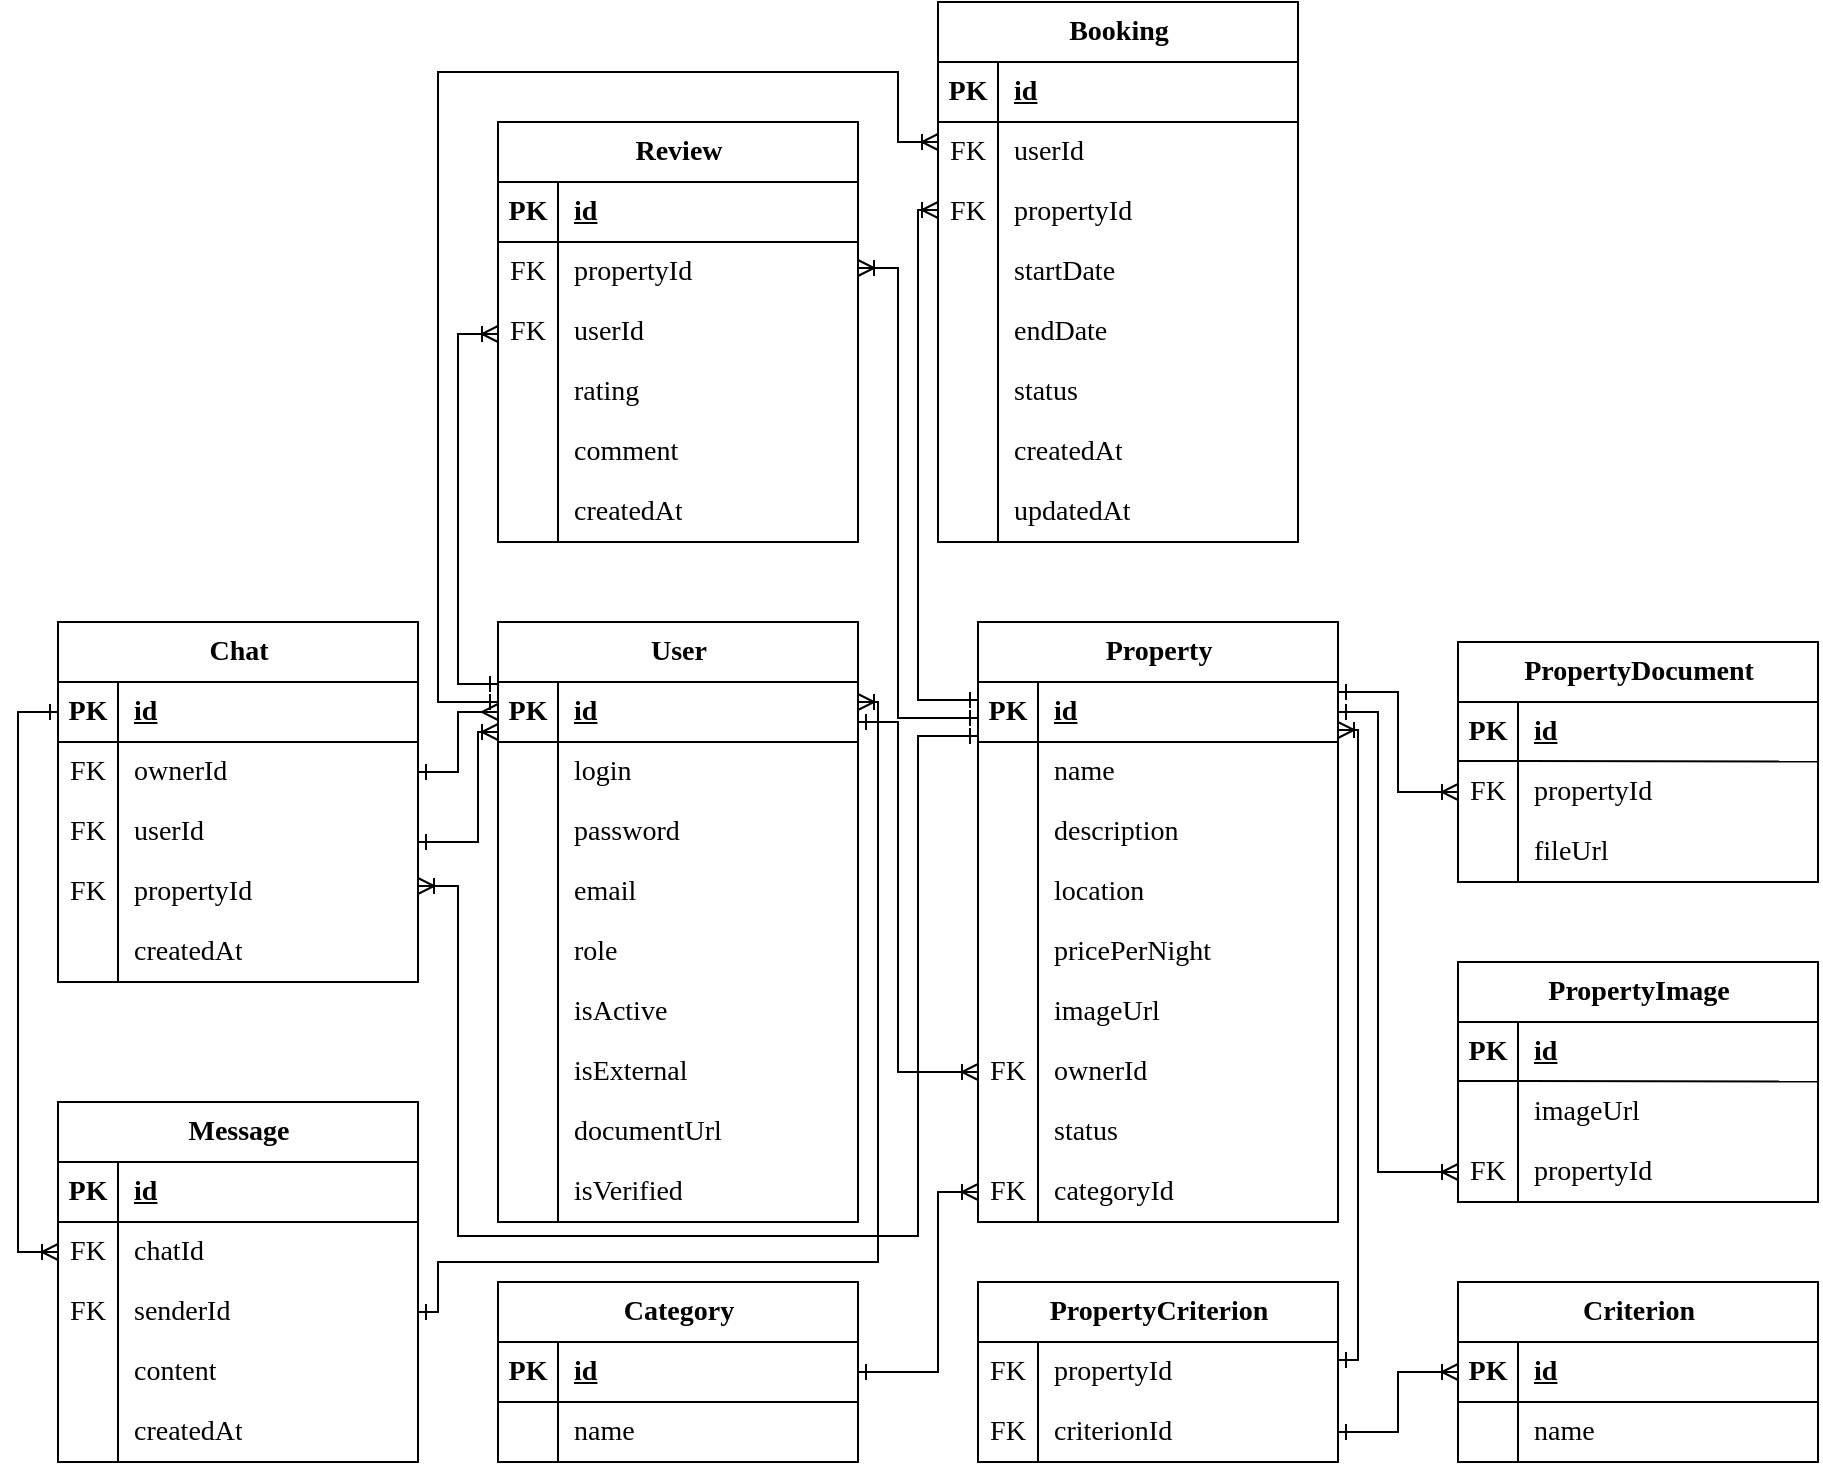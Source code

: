 <mxfile version="26.2.14">
  <diagram name="Страница — 1" id="0SUu5K0r-rTiG-KPFr6O">
    <mxGraphModel dx="389" dy="1275" grid="1" gridSize="10" guides="1" tooltips="1" connect="1" arrows="1" fold="1" page="0" pageScale="1" pageWidth="827" pageHeight="1169" math="0" shadow="0">
      <root>
        <mxCell id="0" />
        <mxCell id="1" parent="0" />
        <mxCell id="c_jauyLRpCgDGuJFg2Cj-7" value="Property" style="shape=table;startSize=30;container=1;collapsible=1;childLayout=tableLayout;fixedRows=1;rowLines=0;fontStyle=1;align=center;resizeLast=1;html=1;strokeColor=default;fontFamily=Times New Roman;fontSize=14;" vertex="1" parent="1">
          <mxGeometry x="1960" y="140" width="180" height="300" as="geometry" />
        </mxCell>
        <mxCell id="c_jauyLRpCgDGuJFg2Cj-8" value="" style="shape=tableRow;horizontal=0;startSize=0;swimlaneHead=0;swimlaneBody=0;fillColor=none;collapsible=0;dropTarget=0;points=[[0,0.5],[1,0.5]];portConstraint=eastwest;top=0;left=0;right=0;bottom=1;strokeColor=default;fontFamily=Times New Roman;fontSize=14;" vertex="1" parent="c_jauyLRpCgDGuJFg2Cj-7">
          <mxGeometry y="30" width="180" height="30" as="geometry" />
        </mxCell>
        <mxCell id="c_jauyLRpCgDGuJFg2Cj-9" value="PK" style="shape=partialRectangle;connectable=0;fillColor=none;top=0;left=0;bottom=0;right=0;fontStyle=1;overflow=hidden;whiteSpace=wrap;html=1;strokeColor=default;fontFamily=Times New Roman;fontSize=14;" vertex="1" parent="c_jauyLRpCgDGuJFg2Cj-8">
          <mxGeometry width="30" height="30" as="geometry">
            <mxRectangle width="30" height="30" as="alternateBounds" />
          </mxGeometry>
        </mxCell>
        <mxCell id="c_jauyLRpCgDGuJFg2Cj-10" value="&lt;strong&gt;id&lt;/strong&gt;" style="shape=partialRectangle;connectable=0;fillColor=none;top=0;left=0;bottom=0;right=0;align=left;spacingLeft=6;fontStyle=5;overflow=hidden;whiteSpace=wrap;html=1;strokeColor=default;fontFamily=Times New Roman;fontSize=14;" vertex="1" parent="c_jauyLRpCgDGuJFg2Cj-8">
          <mxGeometry x="30" width="150" height="30" as="geometry">
            <mxRectangle width="150" height="30" as="alternateBounds" />
          </mxGeometry>
        </mxCell>
        <mxCell id="c_jauyLRpCgDGuJFg2Cj-11" value="" style="shape=tableRow;horizontal=0;startSize=0;swimlaneHead=0;swimlaneBody=0;fillColor=none;collapsible=0;dropTarget=0;points=[[0,0.5],[1,0.5]];portConstraint=eastwest;top=0;left=0;right=0;bottom=0;strokeColor=default;fontFamily=Times New Roman;fontSize=14;" vertex="1" parent="c_jauyLRpCgDGuJFg2Cj-7">
          <mxGeometry y="60" width="180" height="30" as="geometry" />
        </mxCell>
        <mxCell id="c_jauyLRpCgDGuJFg2Cj-12" value="" style="shape=partialRectangle;connectable=0;fillColor=none;top=0;left=0;bottom=0;right=0;editable=1;overflow=hidden;whiteSpace=wrap;html=1;strokeColor=default;fontFamily=Times New Roman;fontSize=14;" vertex="1" parent="c_jauyLRpCgDGuJFg2Cj-11">
          <mxGeometry width="30" height="30" as="geometry">
            <mxRectangle width="30" height="30" as="alternateBounds" />
          </mxGeometry>
        </mxCell>
        <mxCell id="c_jauyLRpCgDGuJFg2Cj-13" value="name" style="shape=partialRectangle;connectable=0;fillColor=none;top=0;left=0;bottom=0;right=0;align=left;spacingLeft=6;overflow=hidden;whiteSpace=wrap;html=1;strokeColor=default;fontFamily=Times New Roman;fontSize=14;" vertex="1" parent="c_jauyLRpCgDGuJFg2Cj-11">
          <mxGeometry x="30" width="150" height="30" as="geometry">
            <mxRectangle width="150" height="30" as="alternateBounds" />
          </mxGeometry>
        </mxCell>
        <mxCell id="c_jauyLRpCgDGuJFg2Cj-14" value="" style="shape=tableRow;horizontal=0;startSize=0;swimlaneHead=0;swimlaneBody=0;fillColor=none;collapsible=0;dropTarget=0;points=[[0,0.5],[1,0.5]];portConstraint=eastwest;top=0;left=0;right=0;bottom=0;strokeColor=default;fontFamily=Times New Roman;fontSize=14;" vertex="1" parent="c_jauyLRpCgDGuJFg2Cj-7">
          <mxGeometry y="90" width="180" height="30" as="geometry" />
        </mxCell>
        <mxCell id="c_jauyLRpCgDGuJFg2Cj-15" value="" style="shape=partialRectangle;connectable=0;fillColor=none;top=0;left=0;bottom=0;right=0;editable=1;overflow=hidden;whiteSpace=wrap;html=1;strokeColor=default;fontFamily=Times New Roman;fontSize=14;" vertex="1" parent="c_jauyLRpCgDGuJFg2Cj-14">
          <mxGeometry width="30" height="30" as="geometry">
            <mxRectangle width="30" height="30" as="alternateBounds" />
          </mxGeometry>
        </mxCell>
        <mxCell id="c_jauyLRpCgDGuJFg2Cj-16" value="description" style="shape=partialRectangle;connectable=0;fillColor=none;top=0;left=0;bottom=0;right=0;align=left;spacingLeft=6;overflow=hidden;whiteSpace=wrap;html=1;strokeColor=default;fontFamily=Times New Roman;fontSize=14;" vertex="1" parent="c_jauyLRpCgDGuJFg2Cj-14">
          <mxGeometry x="30" width="150" height="30" as="geometry">
            <mxRectangle width="150" height="30" as="alternateBounds" />
          </mxGeometry>
        </mxCell>
        <mxCell id="c_jauyLRpCgDGuJFg2Cj-17" value="" style="shape=tableRow;horizontal=0;startSize=0;swimlaneHead=0;swimlaneBody=0;fillColor=none;collapsible=0;dropTarget=0;points=[[0,0.5],[1,0.5]];portConstraint=eastwest;top=0;left=0;right=0;bottom=0;strokeColor=default;fontFamily=Times New Roman;fontSize=14;" vertex="1" parent="c_jauyLRpCgDGuJFg2Cj-7">
          <mxGeometry y="120" width="180" height="30" as="geometry" />
        </mxCell>
        <mxCell id="c_jauyLRpCgDGuJFg2Cj-18" value="" style="shape=partialRectangle;connectable=0;fillColor=none;top=0;left=0;bottom=0;right=0;editable=1;overflow=hidden;whiteSpace=wrap;html=1;strokeColor=default;fontFamily=Times New Roman;fontSize=14;" vertex="1" parent="c_jauyLRpCgDGuJFg2Cj-17">
          <mxGeometry width="30" height="30" as="geometry">
            <mxRectangle width="30" height="30" as="alternateBounds" />
          </mxGeometry>
        </mxCell>
        <mxCell id="c_jauyLRpCgDGuJFg2Cj-19" value="location" style="shape=partialRectangle;connectable=0;fillColor=none;top=0;left=0;bottom=0;right=0;align=left;spacingLeft=6;overflow=hidden;whiteSpace=wrap;html=1;strokeColor=default;fontFamily=Times New Roman;fontSize=14;" vertex="1" parent="c_jauyLRpCgDGuJFg2Cj-17">
          <mxGeometry x="30" width="150" height="30" as="geometry">
            <mxRectangle width="150" height="30" as="alternateBounds" />
          </mxGeometry>
        </mxCell>
        <mxCell id="c_jauyLRpCgDGuJFg2Cj-20" style="shape=tableRow;horizontal=0;startSize=0;swimlaneHead=0;swimlaneBody=0;fillColor=none;collapsible=0;dropTarget=0;points=[[0,0.5],[1,0.5]];portConstraint=eastwest;top=0;left=0;right=0;bottom=0;strokeColor=default;fontFamily=Times New Roman;fontSize=14;" vertex="1" parent="c_jauyLRpCgDGuJFg2Cj-7">
          <mxGeometry y="150" width="180" height="30" as="geometry" />
        </mxCell>
        <mxCell id="c_jauyLRpCgDGuJFg2Cj-21" style="shape=partialRectangle;connectable=0;fillColor=none;top=0;left=0;bottom=0;right=0;editable=1;overflow=hidden;whiteSpace=wrap;html=1;strokeColor=default;fontFamily=Times New Roman;fontSize=14;" vertex="1" parent="c_jauyLRpCgDGuJFg2Cj-20">
          <mxGeometry width="30" height="30" as="geometry">
            <mxRectangle width="30" height="30" as="alternateBounds" />
          </mxGeometry>
        </mxCell>
        <mxCell id="c_jauyLRpCgDGuJFg2Cj-22" value="pricePerNight" style="shape=partialRectangle;connectable=0;fillColor=none;top=0;left=0;bottom=0;right=0;align=left;spacingLeft=6;overflow=hidden;whiteSpace=wrap;html=1;strokeColor=default;fontFamily=Times New Roman;fontSize=14;" vertex="1" parent="c_jauyLRpCgDGuJFg2Cj-20">
          <mxGeometry x="30" width="150" height="30" as="geometry">
            <mxRectangle width="150" height="30" as="alternateBounds" />
          </mxGeometry>
        </mxCell>
        <mxCell id="c_jauyLRpCgDGuJFg2Cj-23" style="shape=tableRow;horizontal=0;startSize=0;swimlaneHead=0;swimlaneBody=0;fillColor=none;collapsible=0;dropTarget=0;points=[[0,0.5],[1,0.5]];portConstraint=eastwest;top=0;left=0;right=0;bottom=0;strokeColor=default;fontFamily=Times New Roman;fontSize=14;" vertex="1" parent="c_jauyLRpCgDGuJFg2Cj-7">
          <mxGeometry y="180" width="180" height="30" as="geometry" />
        </mxCell>
        <mxCell id="c_jauyLRpCgDGuJFg2Cj-24" style="shape=partialRectangle;connectable=0;fillColor=none;top=0;left=0;bottom=0;right=0;editable=1;overflow=hidden;whiteSpace=wrap;html=1;strokeColor=default;fontFamily=Times New Roman;fontSize=14;" vertex="1" parent="c_jauyLRpCgDGuJFg2Cj-23">
          <mxGeometry width="30" height="30" as="geometry">
            <mxRectangle width="30" height="30" as="alternateBounds" />
          </mxGeometry>
        </mxCell>
        <mxCell id="c_jauyLRpCgDGuJFg2Cj-25" value="imageUrl" style="shape=partialRectangle;connectable=0;fillColor=none;top=0;left=0;bottom=0;right=0;align=left;spacingLeft=6;overflow=hidden;whiteSpace=wrap;html=1;strokeColor=default;fontFamily=Times New Roman;fontSize=14;" vertex="1" parent="c_jauyLRpCgDGuJFg2Cj-23">
          <mxGeometry x="30" width="150" height="30" as="geometry">
            <mxRectangle width="150" height="30" as="alternateBounds" />
          </mxGeometry>
        </mxCell>
        <mxCell id="c_jauyLRpCgDGuJFg2Cj-73" style="shape=tableRow;horizontal=0;startSize=0;swimlaneHead=0;swimlaneBody=0;fillColor=none;collapsible=0;dropTarget=0;points=[[0,0.5],[1,0.5]];portConstraint=eastwest;top=0;left=0;right=0;bottom=0;strokeColor=default;fontFamily=Times New Roman;fontSize=14;" vertex="1" parent="c_jauyLRpCgDGuJFg2Cj-7">
          <mxGeometry y="210" width="180" height="30" as="geometry" />
        </mxCell>
        <mxCell id="c_jauyLRpCgDGuJFg2Cj-74" value="FK" style="shape=partialRectangle;connectable=0;fillColor=none;top=0;left=0;bottom=0;right=0;editable=1;overflow=hidden;whiteSpace=wrap;html=1;strokeColor=default;fontFamily=Times New Roman;fontSize=14;" vertex="1" parent="c_jauyLRpCgDGuJFg2Cj-73">
          <mxGeometry width="30" height="30" as="geometry">
            <mxRectangle width="30" height="30" as="alternateBounds" />
          </mxGeometry>
        </mxCell>
        <mxCell id="c_jauyLRpCgDGuJFg2Cj-75" value="ownerId" style="shape=partialRectangle;connectable=0;fillColor=none;top=0;left=0;bottom=0;right=0;align=left;spacingLeft=6;overflow=hidden;whiteSpace=wrap;html=1;strokeColor=default;fontFamily=Times New Roman;fontSize=14;" vertex="1" parent="c_jauyLRpCgDGuJFg2Cj-73">
          <mxGeometry x="30" width="150" height="30" as="geometry">
            <mxRectangle width="150" height="30" as="alternateBounds" />
          </mxGeometry>
        </mxCell>
        <mxCell id="c_jauyLRpCgDGuJFg2Cj-76" style="shape=tableRow;horizontal=0;startSize=0;swimlaneHead=0;swimlaneBody=0;fillColor=none;collapsible=0;dropTarget=0;points=[[0,0.5],[1,0.5]];portConstraint=eastwest;top=0;left=0;right=0;bottom=0;strokeColor=default;fontFamily=Times New Roman;fontSize=14;" vertex="1" parent="c_jauyLRpCgDGuJFg2Cj-7">
          <mxGeometry y="240" width="180" height="30" as="geometry" />
        </mxCell>
        <mxCell id="c_jauyLRpCgDGuJFg2Cj-77" style="shape=partialRectangle;connectable=0;fillColor=none;top=0;left=0;bottom=0;right=0;editable=1;overflow=hidden;whiteSpace=wrap;html=1;strokeColor=default;fontFamily=Times New Roman;fontSize=14;" vertex="1" parent="c_jauyLRpCgDGuJFg2Cj-76">
          <mxGeometry width="30" height="30" as="geometry">
            <mxRectangle width="30" height="30" as="alternateBounds" />
          </mxGeometry>
        </mxCell>
        <mxCell id="c_jauyLRpCgDGuJFg2Cj-78" value="status" style="shape=partialRectangle;connectable=0;fillColor=none;top=0;left=0;bottom=0;right=0;align=left;spacingLeft=6;overflow=hidden;whiteSpace=wrap;html=1;strokeColor=default;fontFamily=Times New Roman;fontSize=14;" vertex="1" parent="c_jauyLRpCgDGuJFg2Cj-76">
          <mxGeometry x="30" width="150" height="30" as="geometry">
            <mxRectangle width="150" height="30" as="alternateBounds" />
          </mxGeometry>
        </mxCell>
        <mxCell id="c_jauyLRpCgDGuJFg2Cj-79" style="shape=tableRow;horizontal=0;startSize=0;swimlaneHead=0;swimlaneBody=0;fillColor=none;collapsible=0;dropTarget=0;points=[[0,0.5],[1,0.5]];portConstraint=eastwest;top=0;left=0;right=0;bottom=0;strokeColor=default;fontFamily=Times New Roman;fontSize=14;" vertex="1" parent="c_jauyLRpCgDGuJFg2Cj-7">
          <mxGeometry y="270" width="180" height="30" as="geometry" />
        </mxCell>
        <mxCell id="c_jauyLRpCgDGuJFg2Cj-80" value="FK" style="shape=partialRectangle;connectable=0;fillColor=none;top=0;left=0;bottom=0;right=0;editable=1;overflow=hidden;whiteSpace=wrap;html=1;strokeColor=default;fontFamily=Times New Roman;fontSize=14;" vertex="1" parent="c_jauyLRpCgDGuJFg2Cj-79">
          <mxGeometry width="30" height="30" as="geometry">
            <mxRectangle width="30" height="30" as="alternateBounds" />
          </mxGeometry>
        </mxCell>
        <mxCell id="c_jauyLRpCgDGuJFg2Cj-81" value="categoryId" style="shape=partialRectangle;connectable=0;fillColor=none;top=0;left=0;bottom=0;right=0;align=left;spacingLeft=6;overflow=hidden;whiteSpace=wrap;html=1;strokeColor=default;fontFamily=Times New Roman;fontSize=14;" vertex="1" parent="c_jauyLRpCgDGuJFg2Cj-79">
          <mxGeometry x="30" width="150" height="30" as="geometry">
            <mxRectangle width="150" height="30" as="alternateBounds" />
          </mxGeometry>
        </mxCell>
        <mxCell id="c_jauyLRpCgDGuJFg2Cj-35" value="PropertyDocument" style="shape=table;startSize=30;container=1;collapsible=1;childLayout=tableLayout;fixedRows=1;rowLines=0;fontStyle=1;align=center;resizeLast=1;html=1;strokeColor=default;fontFamily=Times New Roman;fontSize=14;" vertex="1" parent="1">
          <mxGeometry x="2200" y="150" width="180" height="120" as="geometry" />
        </mxCell>
        <mxCell id="c_jauyLRpCgDGuJFg2Cj-36" value="" style="shape=tableRow;horizontal=0;startSize=0;swimlaneHead=0;swimlaneBody=0;fillColor=none;collapsible=0;dropTarget=0;points=[[0,0.5],[1,0.5]];portConstraint=eastwest;top=0;left=0;right=0;bottom=0;strokeColor=default;fontFamily=Times New Roman;fontSize=14;" vertex="1" parent="c_jauyLRpCgDGuJFg2Cj-35">
          <mxGeometry y="30" width="180" height="30" as="geometry" />
        </mxCell>
        <mxCell id="c_jauyLRpCgDGuJFg2Cj-37" value="&lt;b&gt;PK&lt;/b&gt;" style="shape=partialRectangle;connectable=0;fillColor=none;top=0;left=0;bottom=0;right=0;editable=1;overflow=hidden;whiteSpace=wrap;html=1;strokeColor=default;fontFamily=Times New Roman;fontSize=14;" vertex="1" parent="c_jauyLRpCgDGuJFg2Cj-36">
          <mxGeometry width="30" height="30" as="geometry">
            <mxRectangle width="30" height="30" as="alternateBounds" />
          </mxGeometry>
        </mxCell>
        <mxCell id="c_jauyLRpCgDGuJFg2Cj-38" value="id" style="shape=partialRectangle;connectable=0;fillColor=none;top=0;left=0;bottom=0;right=0;align=left;spacingLeft=6;overflow=hidden;whiteSpace=wrap;html=1;strokeColor=default;fontFamily=Times New Roman;fontSize=14;fontStyle=5" vertex="1" parent="c_jauyLRpCgDGuJFg2Cj-36">
          <mxGeometry x="30" width="150" height="30" as="geometry">
            <mxRectangle width="150" height="30" as="alternateBounds" />
          </mxGeometry>
        </mxCell>
        <mxCell id="c_jauyLRpCgDGuJFg2Cj-39" style="shape=tableRow;horizontal=0;startSize=0;swimlaneHead=0;swimlaneBody=0;fillColor=none;collapsible=0;dropTarget=0;points=[[0,0.5],[1,0.5]];portConstraint=eastwest;top=0;left=0;right=0;bottom=0;strokeColor=default;fontFamily=Times New Roman;fontSize=14;" vertex="1" parent="c_jauyLRpCgDGuJFg2Cj-35">
          <mxGeometry y="60" width="180" height="30" as="geometry" />
        </mxCell>
        <mxCell id="c_jauyLRpCgDGuJFg2Cj-40" value="FK" style="shape=partialRectangle;connectable=0;fillColor=none;top=0;left=0;bottom=0;right=0;editable=1;overflow=hidden;whiteSpace=wrap;html=1;strokeColor=default;fontFamily=Times New Roman;fontSize=14;" vertex="1" parent="c_jauyLRpCgDGuJFg2Cj-39">
          <mxGeometry width="30" height="30" as="geometry">
            <mxRectangle width="30" height="30" as="alternateBounds" />
          </mxGeometry>
        </mxCell>
        <mxCell id="c_jauyLRpCgDGuJFg2Cj-41" value="propertyId" style="shape=partialRectangle;connectable=0;fillColor=none;top=0;left=0;bottom=0;right=0;align=left;spacingLeft=6;overflow=hidden;whiteSpace=wrap;html=1;strokeColor=default;fontFamily=Times New Roman;fontSize=14;" vertex="1" parent="c_jauyLRpCgDGuJFg2Cj-39">
          <mxGeometry x="30" width="150" height="30" as="geometry">
            <mxRectangle width="150" height="30" as="alternateBounds" />
          </mxGeometry>
        </mxCell>
        <mxCell id="c_jauyLRpCgDGuJFg2Cj-42" style="shape=tableRow;horizontal=0;startSize=0;swimlaneHead=0;swimlaneBody=0;fillColor=none;collapsible=0;dropTarget=0;points=[[0,0.5],[1,0.5]];portConstraint=eastwest;top=0;left=0;right=0;bottom=0;strokeColor=default;fontFamily=Times New Roman;fontSize=14;" vertex="1" parent="c_jauyLRpCgDGuJFg2Cj-35">
          <mxGeometry y="90" width="180" height="30" as="geometry" />
        </mxCell>
        <mxCell id="c_jauyLRpCgDGuJFg2Cj-43" style="shape=partialRectangle;connectable=0;fillColor=none;top=0;left=0;bottom=0;right=0;editable=1;overflow=hidden;whiteSpace=wrap;html=1;strokeColor=default;fontFamily=Times New Roman;fontSize=14;" vertex="1" parent="c_jauyLRpCgDGuJFg2Cj-42">
          <mxGeometry width="30" height="30" as="geometry">
            <mxRectangle width="30" height="30" as="alternateBounds" />
          </mxGeometry>
        </mxCell>
        <mxCell id="c_jauyLRpCgDGuJFg2Cj-44" value="fileUrl" style="shape=partialRectangle;connectable=0;fillColor=none;top=0;left=0;bottom=0;right=0;align=left;spacingLeft=6;overflow=hidden;whiteSpace=wrap;html=1;strokeColor=default;fontFamily=Times New Roman;fontSize=14;" vertex="1" parent="c_jauyLRpCgDGuJFg2Cj-42">
          <mxGeometry x="30" width="150" height="30" as="geometry">
            <mxRectangle width="150" height="30" as="alternateBounds" />
          </mxGeometry>
        </mxCell>
        <mxCell id="c_jauyLRpCgDGuJFg2Cj-45" style="edgeStyle=orthogonalEdgeStyle;rounded=0;orthogonalLoop=1;jettySize=auto;html=1;startArrow=ERone;startFill=0;endArrow=ERoneToMany;endFill=0;" edge="1" parent="1" target="c_jauyLRpCgDGuJFg2Cj-39">
          <mxGeometry relative="1" as="geometry">
            <mxPoint x="2140" y="175" as="sourcePoint" />
            <Array as="points">
              <mxPoint x="2170" y="175" />
              <mxPoint x="2170" y="225" />
            </Array>
          </mxGeometry>
        </mxCell>
        <mxCell id="c_jauyLRpCgDGuJFg2Cj-46" value="PropertyImage" style="shape=table;startSize=30;container=1;collapsible=1;childLayout=tableLayout;fixedRows=1;rowLines=0;fontStyle=1;align=center;resizeLast=1;html=1;strokeColor=default;fontFamily=Times New Roman;fontSize=14;" vertex="1" parent="1">
          <mxGeometry x="2200" y="310" width="180" height="120" as="geometry" />
        </mxCell>
        <mxCell id="c_jauyLRpCgDGuJFg2Cj-47" value="" style="shape=tableRow;horizontal=0;startSize=0;swimlaneHead=0;swimlaneBody=0;fillColor=none;collapsible=0;dropTarget=0;points=[[0,0.5],[1,0.5]];portConstraint=eastwest;top=0;left=0;right=0;bottom=0;strokeColor=default;fontFamily=Times New Roman;fontSize=14;" vertex="1" parent="c_jauyLRpCgDGuJFg2Cj-46">
          <mxGeometry y="30" width="180" height="30" as="geometry" />
        </mxCell>
        <mxCell id="c_jauyLRpCgDGuJFg2Cj-48" value="PK" style="shape=partialRectangle;connectable=0;fillColor=none;top=0;left=0;bottom=0;right=0;editable=1;overflow=hidden;whiteSpace=wrap;html=1;strokeColor=default;fontFamily=Times New Roman;fontSize=14;fontStyle=1" vertex="1" parent="c_jauyLRpCgDGuJFg2Cj-47">
          <mxGeometry width="30" height="30" as="geometry">
            <mxRectangle width="30" height="30" as="alternateBounds" />
          </mxGeometry>
        </mxCell>
        <mxCell id="c_jauyLRpCgDGuJFg2Cj-49" value="&lt;u&gt;id&lt;/u&gt;" style="shape=partialRectangle;connectable=0;fillColor=none;top=0;left=0;bottom=0;right=0;align=left;spacingLeft=6;overflow=hidden;whiteSpace=wrap;html=1;strokeColor=default;fontFamily=Times New Roman;fontSize=14;fontStyle=1" vertex="1" parent="c_jauyLRpCgDGuJFg2Cj-47">
          <mxGeometry x="30" width="150" height="30" as="geometry">
            <mxRectangle width="150" height="30" as="alternateBounds" />
          </mxGeometry>
        </mxCell>
        <mxCell id="c_jauyLRpCgDGuJFg2Cj-50" style="shape=tableRow;horizontal=0;startSize=0;swimlaneHead=0;swimlaneBody=0;fillColor=none;collapsible=0;dropTarget=0;points=[[0,0.5],[1,0.5]];portConstraint=eastwest;top=0;left=0;right=0;bottom=0;strokeColor=default;fontFamily=Times New Roman;fontSize=14;" vertex="1" parent="c_jauyLRpCgDGuJFg2Cj-46">
          <mxGeometry y="60" width="180" height="30" as="geometry" />
        </mxCell>
        <mxCell id="c_jauyLRpCgDGuJFg2Cj-51" value="" style="shape=partialRectangle;connectable=0;fillColor=none;top=0;left=0;bottom=0;right=0;editable=1;overflow=hidden;whiteSpace=wrap;html=1;strokeColor=default;fontFamily=Times New Roman;fontSize=14;" vertex="1" parent="c_jauyLRpCgDGuJFg2Cj-50">
          <mxGeometry width="30" height="30" as="geometry">
            <mxRectangle width="30" height="30" as="alternateBounds" />
          </mxGeometry>
        </mxCell>
        <mxCell id="c_jauyLRpCgDGuJFg2Cj-52" value="imageUrl" style="shape=partialRectangle;connectable=0;fillColor=none;top=0;left=0;bottom=0;right=0;align=left;spacingLeft=6;overflow=hidden;whiteSpace=wrap;html=1;strokeColor=default;fontFamily=Times New Roman;fontSize=14;" vertex="1" parent="c_jauyLRpCgDGuJFg2Cj-50">
          <mxGeometry x="30" width="150" height="30" as="geometry">
            <mxRectangle width="150" height="30" as="alternateBounds" />
          </mxGeometry>
        </mxCell>
        <mxCell id="c_jauyLRpCgDGuJFg2Cj-53" style="shape=tableRow;horizontal=0;startSize=0;swimlaneHead=0;swimlaneBody=0;fillColor=none;collapsible=0;dropTarget=0;points=[[0,0.5],[1,0.5]];portConstraint=eastwest;top=0;left=0;right=0;bottom=0;strokeColor=default;fontFamily=Times New Roman;fontSize=14;" vertex="1" parent="c_jauyLRpCgDGuJFg2Cj-46">
          <mxGeometry y="90" width="180" height="30" as="geometry" />
        </mxCell>
        <mxCell id="c_jauyLRpCgDGuJFg2Cj-54" value="FK" style="shape=partialRectangle;connectable=0;fillColor=none;top=0;left=0;bottom=0;right=0;editable=1;overflow=hidden;whiteSpace=wrap;html=1;strokeColor=default;fontFamily=Times New Roman;fontSize=14;" vertex="1" parent="c_jauyLRpCgDGuJFg2Cj-53">
          <mxGeometry width="30" height="30" as="geometry">
            <mxRectangle width="30" height="30" as="alternateBounds" />
          </mxGeometry>
        </mxCell>
        <mxCell id="c_jauyLRpCgDGuJFg2Cj-55" value="propertyId" style="shape=partialRectangle;connectable=0;fillColor=none;top=0;left=0;bottom=0;right=0;align=left;spacingLeft=6;overflow=hidden;whiteSpace=wrap;html=1;strokeColor=default;fontFamily=Times New Roman;fontSize=14;" vertex="1" parent="c_jauyLRpCgDGuJFg2Cj-53">
          <mxGeometry x="30" width="150" height="30" as="geometry">
            <mxRectangle width="150" height="30" as="alternateBounds" />
          </mxGeometry>
        </mxCell>
        <mxCell id="c_jauyLRpCgDGuJFg2Cj-56" value="Criterion" style="shape=table;startSize=30;container=1;collapsible=1;childLayout=tableLayout;fixedRows=1;rowLines=0;fontStyle=1;align=center;resizeLast=1;html=1;strokeColor=default;fontFamily=Times New Roman;fontSize=14;" vertex="1" parent="1">
          <mxGeometry x="2200" y="470" width="180" height="90" as="geometry" />
        </mxCell>
        <mxCell id="c_jauyLRpCgDGuJFg2Cj-57" value="" style="shape=tableRow;horizontal=0;startSize=0;swimlaneHead=0;swimlaneBody=0;fillColor=none;collapsible=0;dropTarget=0;points=[[0,0.5],[1,0.5]];portConstraint=eastwest;top=0;left=0;right=0;bottom=1;strokeColor=default;fontFamily=Times New Roman;fontSize=14;" vertex="1" parent="c_jauyLRpCgDGuJFg2Cj-56">
          <mxGeometry y="30" width="180" height="30" as="geometry" />
        </mxCell>
        <mxCell id="c_jauyLRpCgDGuJFg2Cj-58" value="PK" style="shape=partialRectangle;connectable=0;fillColor=none;top=0;left=0;bottom=0;right=0;fontStyle=1;overflow=hidden;whiteSpace=wrap;html=1;strokeColor=default;fontFamily=Times New Roman;fontSize=14;" vertex="1" parent="c_jauyLRpCgDGuJFg2Cj-57">
          <mxGeometry width="30" height="30" as="geometry">
            <mxRectangle width="30" height="30" as="alternateBounds" />
          </mxGeometry>
        </mxCell>
        <mxCell id="c_jauyLRpCgDGuJFg2Cj-59" value="&lt;strong&gt;id&lt;/strong&gt;" style="shape=partialRectangle;connectable=0;fillColor=none;top=0;left=0;bottom=0;right=0;align=left;spacingLeft=6;fontStyle=5;overflow=hidden;whiteSpace=wrap;html=1;strokeColor=default;fontFamily=Times New Roman;fontSize=14;" vertex="1" parent="c_jauyLRpCgDGuJFg2Cj-57">
          <mxGeometry x="30" width="150" height="30" as="geometry">
            <mxRectangle width="150" height="30" as="alternateBounds" />
          </mxGeometry>
        </mxCell>
        <mxCell id="c_jauyLRpCgDGuJFg2Cj-60" value="" style="shape=tableRow;horizontal=0;startSize=0;swimlaneHead=0;swimlaneBody=0;fillColor=none;collapsible=0;dropTarget=0;points=[[0,0.5],[1,0.5]];portConstraint=eastwest;top=0;left=0;right=0;bottom=0;strokeColor=default;fontFamily=Times New Roman;fontSize=14;" vertex="1" parent="c_jauyLRpCgDGuJFg2Cj-56">
          <mxGeometry y="60" width="180" height="30" as="geometry" />
        </mxCell>
        <mxCell id="c_jauyLRpCgDGuJFg2Cj-61" value="" style="shape=partialRectangle;connectable=0;fillColor=none;top=0;left=0;bottom=0;right=0;editable=1;overflow=hidden;whiteSpace=wrap;html=1;strokeColor=default;fontFamily=Times New Roman;fontSize=14;" vertex="1" parent="c_jauyLRpCgDGuJFg2Cj-60">
          <mxGeometry width="30" height="30" as="geometry">
            <mxRectangle width="30" height="30" as="alternateBounds" />
          </mxGeometry>
        </mxCell>
        <mxCell id="c_jauyLRpCgDGuJFg2Cj-62" value="name" style="shape=partialRectangle;connectable=0;fillColor=none;top=0;left=0;bottom=0;right=0;align=left;spacingLeft=6;overflow=hidden;whiteSpace=wrap;html=1;strokeColor=default;fontFamily=Times New Roman;fontSize=14;" vertex="1" parent="c_jauyLRpCgDGuJFg2Cj-60">
          <mxGeometry x="30" width="150" height="30" as="geometry">
            <mxRectangle width="150" height="30" as="alternateBounds" />
          </mxGeometry>
        </mxCell>
        <mxCell id="c_jauyLRpCgDGuJFg2Cj-63" value="PropertyCriterion" style="shape=table;startSize=30;container=1;collapsible=1;childLayout=tableLayout;fixedRows=1;rowLines=0;fontStyle=1;align=center;resizeLast=1;html=1;strokeColor=default;fontFamily=Times New Roman;fontSize=14;" vertex="1" parent="1">
          <mxGeometry x="1960" y="470" width="180" height="90" as="geometry" />
        </mxCell>
        <mxCell id="c_jauyLRpCgDGuJFg2Cj-64" value="" style="shape=tableRow;horizontal=0;startSize=0;swimlaneHead=0;swimlaneBody=0;fillColor=none;collapsible=0;dropTarget=0;points=[[0,0.5],[1,0.5]];portConstraint=eastwest;top=0;left=0;right=0;bottom=0;strokeColor=default;fontFamily=Times New Roman;fontSize=14;" vertex="1" parent="c_jauyLRpCgDGuJFg2Cj-63">
          <mxGeometry y="30" width="180" height="30" as="geometry" />
        </mxCell>
        <mxCell id="c_jauyLRpCgDGuJFg2Cj-65" value="FK" style="shape=partialRectangle;connectable=0;fillColor=none;top=0;left=0;bottom=0;right=0;editable=1;overflow=hidden;whiteSpace=wrap;html=1;strokeColor=default;fontFamily=Times New Roman;fontSize=14;" vertex="1" parent="c_jauyLRpCgDGuJFg2Cj-64">
          <mxGeometry width="30" height="30" as="geometry">
            <mxRectangle width="30" height="30" as="alternateBounds" />
          </mxGeometry>
        </mxCell>
        <mxCell id="c_jauyLRpCgDGuJFg2Cj-66" value="propertyId" style="shape=partialRectangle;connectable=0;fillColor=none;top=0;left=0;bottom=0;right=0;align=left;spacingLeft=6;overflow=hidden;whiteSpace=wrap;html=1;strokeColor=default;fontFamily=Times New Roman;fontSize=14;" vertex="1" parent="c_jauyLRpCgDGuJFg2Cj-64">
          <mxGeometry x="30" width="150" height="30" as="geometry">
            <mxRectangle width="150" height="30" as="alternateBounds" />
          </mxGeometry>
        </mxCell>
        <mxCell id="c_jauyLRpCgDGuJFg2Cj-67" style="shape=tableRow;horizontal=0;startSize=0;swimlaneHead=0;swimlaneBody=0;fillColor=none;collapsible=0;dropTarget=0;points=[[0,0.5],[1,0.5]];portConstraint=eastwest;top=0;left=0;right=0;bottom=0;strokeColor=default;fontFamily=Times New Roman;fontSize=14;" vertex="1" parent="c_jauyLRpCgDGuJFg2Cj-63">
          <mxGeometry y="60" width="180" height="30" as="geometry" />
        </mxCell>
        <mxCell id="c_jauyLRpCgDGuJFg2Cj-68" value="FK" style="shape=partialRectangle;connectable=0;fillColor=none;top=0;left=0;bottom=0;right=0;editable=1;overflow=hidden;whiteSpace=wrap;html=1;strokeColor=default;fontFamily=Times New Roman;fontSize=14;" vertex="1" parent="c_jauyLRpCgDGuJFg2Cj-67">
          <mxGeometry width="30" height="30" as="geometry">
            <mxRectangle width="30" height="30" as="alternateBounds" />
          </mxGeometry>
        </mxCell>
        <mxCell id="c_jauyLRpCgDGuJFg2Cj-69" value="criterionId" style="shape=partialRectangle;connectable=0;fillColor=none;top=0;left=0;bottom=0;right=0;align=left;spacingLeft=6;overflow=hidden;whiteSpace=wrap;html=1;strokeColor=default;fontFamily=Times New Roman;fontSize=14;" vertex="1" parent="c_jauyLRpCgDGuJFg2Cj-67">
          <mxGeometry x="30" width="150" height="30" as="geometry">
            <mxRectangle width="150" height="30" as="alternateBounds" />
          </mxGeometry>
        </mxCell>
        <mxCell id="c_jauyLRpCgDGuJFg2Cj-70" style="edgeStyle=orthogonalEdgeStyle;rounded=0;orthogonalLoop=1;jettySize=auto;html=1;startArrow=ERone;startFill=0;endArrow=ERoneToMany;endFill=0;" edge="1" parent="1" source="c_jauyLRpCgDGuJFg2Cj-8" target="c_jauyLRpCgDGuJFg2Cj-53">
          <mxGeometry relative="1" as="geometry">
            <Array as="points">
              <mxPoint x="2160" y="185" />
              <mxPoint x="2160" y="415" />
            </Array>
          </mxGeometry>
        </mxCell>
        <mxCell id="c_jauyLRpCgDGuJFg2Cj-71" style="edgeStyle=orthogonalEdgeStyle;rounded=0;orthogonalLoop=1;jettySize=auto;html=1;startArrow=ERone;startFill=0;endArrow=ERoneToMany;endFill=0;" edge="1" parent="1">
          <mxGeometry relative="1" as="geometry">
            <mxPoint x="2140" y="509" as="sourcePoint" />
            <mxPoint x="2140" y="194" as="targetPoint" />
            <Array as="points">
              <mxPoint x="2150" y="509" />
              <mxPoint x="2150" y="194" />
            </Array>
          </mxGeometry>
        </mxCell>
        <mxCell id="c_jauyLRpCgDGuJFg2Cj-72" style="edgeStyle=orthogonalEdgeStyle;rounded=0;orthogonalLoop=1;jettySize=auto;html=1;startArrow=ERone;startFill=0;endArrow=ERoneToMany;endFill=0;" edge="1" parent="1" source="c_jauyLRpCgDGuJFg2Cj-67" target="c_jauyLRpCgDGuJFg2Cj-57">
          <mxGeometry relative="1" as="geometry" />
        </mxCell>
        <mxCell id="c_jauyLRpCgDGuJFg2Cj-82" value="Category" style="shape=table;startSize=30;container=1;collapsible=1;childLayout=tableLayout;fixedRows=1;rowLines=0;fontStyle=1;align=center;resizeLast=1;html=1;strokeColor=default;fontFamily=Times New Roman;fontSize=14;" vertex="1" parent="1">
          <mxGeometry x="1720" y="470" width="180" height="90" as="geometry" />
        </mxCell>
        <mxCell id="c_jauyLRpCgDGuJFg2Cj-83" value="" style="shape=tableRow;horizontal=0;startSize=0;swimlaneHead=0;swimlaneBody=0;fillColor=none;collapsible=0;dropTarget=0;points=[[0,0.5],[1,0.5]];portConstraint=eastwest;top=0;left=0;right=0;bottom=1;strokeColor=default;fontFamily=Times New Roman;fontSize=14;" vertex="1" parent="c_jauyLRpCgDGuJFg2Cj-82">
          <mxGeometry y="30" width="180" height="30" as="geometry" />
        </mxCell>
        <mxCell id="c_jauyLRpCgDGuJFg2Cj-84" value="PK" style="shape=partialRectangle;connectable=0;fillColor=none;top=0;left=0;bottom=0;right=0;fontStyle=1;overflow=hidden;whiteSpace=wrap;html=1;strokeColor=default;fontFamily=Times New Roman;fontSize=14;" vertex="1" parent="c_jauyLRpCgDGuJFg2Cj-83">
          <mxGeometry width="30" height="30" as="geometry">
            <mxRectangle width="30" height="30" as="alternateBounds" />
          </mxGeometry>
        </mxCell>
        <mxCell id="c_jauyLRpCgDGuJFg2Cj-85" value="&lt;strong&gt;id&lt;/strong&gt;" style="shape=partialRectangle;connectable=0;fillColor=none;top=0;left=0;bottom=0;right=0;align=left;spacingLeft=6;fontStyle=5;overflow=hidden;whiteSpace=wrap;html=1;strokeColor=default;fontFamily=Times New Roman;fontSize=14;" vertex="1" parent="c_jauyLRpCgDGuJFg2Cj-83">
          <mxGeometry x="30" width="150" height="30" as="geometry">
            <mxRectangle width="150" height="30" as="alternateBounds" />
          </mxGeometry>
        </mxCell>
        <mxCell id="c_jauyLRpCgDGuJFg2Cj-86" value="" style="shape=tableRow;horizontal=0;startSize=0;swimlaneHead=0;swimlaneBody=0;fillColor=none;collapsible=0;dropTarget=0;points=[[0,0.5],[1,0.5]];portConstraint=eastwest;top=0;left=0;right=0;bottom=0;strokeColor=default;fontFamily=Times New Roman;fontSize=14;" vertex="1" parent="c_jauyLRpCgDGuJFg2Cj-82">
          <mxGeometry y="60" width="180" height="30" as="geometry" />
        </mxCell>
        <mxCell id="c_jauyLRpCgDGuJFg2Cj-87" value="" style="shape=partialRectangle;connectable=0;fillColor=none;top=0;left=0;bottom=0;right=0;editable=1;overflow=hidden;whiteSpace=wrap;html=1;strokeColor=default;fontFamily=Times New Roman;fontSize=14;" vertex="1" parent="c_jauyLRpCgDGuJFg2Cj-86">
          <mxGeometry width="30" height="30" as="geometry">
            <mxRectangle width="30" height="30" as="alternateBounds" />
          </mxGeometry>
        </mxCell>
        <mxCell id="c_jauyLRpCgDGuJFg2Cj-88" value="name" style="shape=partialRectangle;connectable=0;fillColor=none;top=0;left=0;bottom=0;right=0;align=left;spacingLeft=6;overflow=hidden;whiteSpace=wrap;html=1;strokeColor=default;fontFamily=Times New Roman;fontSize=14;" vertex="1" parent="c_jauyLRpCgDGuJFg2Cj-86">
          <mxGeometry x="30" width="150" height="30" as="geometry">
            <mxRectangle width="150" height="30" as="alternateBounds" />
          </mxGeometry>
        </mxCell>
        <mxCell id="c_jauyLRpCgDGuJFg2Cj-89" style="edgeStyle=orthogonalEdgeStyle;rounded=0;orthogonalLoop=1;jettySize=auto;html=1;startArrow=ERone;startFill=0;endArrow=ERoneToMany;endFill=0;" edge="1" parent="1" source="c_jauyLRpCgDGuJFg2Cj-83" target="c_jauyLRpCgDGuJFg2Cj-79">
          <mxGeometry relative="1" as="geometry">
            <Array as="points">
              <mxPoint x="1940" y="515" />
              <mxPoint x="1940" y="425" />
            </Array>
          </mxGeometry>
        </mxCell>
        <mxCell id="c_jauyLRpCgDGuJFg2Cj-90" value="User" style="shape=table;startSize=30;container=1;collapsible=1;childLayout=tableLayout;fixedRows=1;rowLines=0;fontStyle=1;align=center;resizeLast=1;html=1;strokeColor=default;fontFamily=Times New Roman;fontSize=14;" vertex="1" parent="1">
          <mxGeometry x="1720" y="140" width="180" height="300" as="geometry" />
        </mxCell>
        <mxCell id="c_jauyLRpCgDGuJFg2Cj-91" value="" style="shape=tableRow;horizontal=0;startSize=0;swimlaneHead=0;swimlaneBody=0;fillColor=none;collapsible=0;dropTarget=0;points=[[0,0.5],[1,0.5]];portConstraint=eastwest;top=0;left=0;right=0;bottom=1;strokeColor=default;fontFamily=Times New Roman;fontSize=14;" vertex="1" parent="c_jauyLRpCgDGuJFg2Cj-90">
          <mxGeometry y="30" width="180" height="30" as="geometry" />
        </mxCell>
        <mxCell id="c_jauyLRpCgDGuJFg2Cj-92" value="PK" style="shape=partialRectangle;connectable=0;fillColor=none;top=0;left=0;bottom=0;right=0;fontStyle=1;overflow=hidden;whiteSpace=wrap;html=1;strokeColor=default;fontFamily=Times New Roman;fontSize=14;" vertex="1" parent="c_jauyLRpCgDGuJFg2Cj-91">
          <mxGeometry width="30" height="30" as="geometry">
            <mxRectangle width="30" height="30" as="alternateBounds" />
          </mxGeometry>
        </mxCell>
        <mxCell id="c_jauyLRpCgDGuJFg2Cj-93" value="&lt;strong&gt;id&lt;/strong&gt;" style="shape=partialRectangle;connectable=0;fillColor=none;top=0;left=0;bottom=0;right=0;align=left;spacingLeft=6;fontStyle=5;overflow=hidden;whiteSpace=wrap;html=1;strokeColor=default;fontFamily=Times New Roman;fontSize=14;" vertex="1" parent="c_jauyLRpCgDGuJFg2Cj-91">
          <mxGeometry x="30" width="150" height="30" as="geometry">
            <mxRectangle width="150" height="30" as="alternateBounds" />
          </mxGeometry>
        </mxCell>
        <mxCell id="c_jauyLRpCgDGuJFg2Cj-94" value="" style="shape=tableRow;horizontal=0;startSize=0;swimlaneHead=0;swimlaneBody=0;fillColor=none;collapsible=0;dropTarget=0;points=[[0,0.5],[1,0.5]];portConstraint=eastwest;top=0;left=0;right=0;bottom=0;strokeColor=default;fontFamily=Times New Roman;fontSize=14;" vertex="1" parent="c_jauyLRpCgDGuJFg2Cj-90">
          <mxGeometry y="60" width="180" height="30" as="geometry" />
        </mxCell>
        <mxCell id="c_jauyLRpCgDGuJFg2Cj-95" value="" style="shape=partialRectangle;connectable=0;fillColor=none;top=0;left=0;bottom=0;right=0;editable=1;overflow=hidden;whiteSpace=wrap;html=1;strokeColor=default;fontFamily=Times New Roman;fontSize=14;" vertex="1" parent="c_jauyLRpCgDGuJFg2Cj-94">
          <mxGeometry width="30" height="30" as="geometry">
            <mxRectangle width="30" height="30" as="alternateBounds" />
          </mxGeometry>
        </mxCell>
        <mxCell id="c_jauyLRpCgDGuJFg2Cj-96" value="login" style="shape=partialRectangle;connectable=0;fillColor=none;top=0;left=0;bottom=0;right=0;align=left;spacingLeft=6;overflow=hidden;whiteSpace=wrap;html=1;strokeColor=default;fontFamily=Times New Roman;fontSize=14;" vertex="1" parent="c_jauyLRpCgDGuJFg2Cj-94">
          <mxGeometry x="30" width="150" height="30" as="geometry">
            <mxRectangle width="150" height="30" as="alternateBounds" />
          </mxGeometry>
        </mxCell>
        <mxCell id="c_jauyLRpCgDGuJFg2Cj-97" value="" style="shape=tableRow;horizontal=0;startSize=0;swimlaneHead=0;swimlaneBody=0;fillColor=none;collapsible=0;dropTarget=0;points=[[0,0.5],[1,0.5]];portConstraint=eastwest;top=0;left=0;right=0;bottom=0;strokeColor=default;fontFamily=Times New Roman;fontSize=14;" vertex="1" parent="c_jauyLRpCgDGuJFg2Cj-90">
          <mxGeometry y="90" width="180" height="30" as="geometry" />
        </mxCell>
        <mxCell id="c_jauyLRpCgDGuJFg2Cj-98" value="" style="shape=partialRectangle;connectable=0;fillColor=none;top=0;left=0;bottom=0;right=0;editable=1;overflow=hidden;whiteSpace=wrap;html=1;strokeColor=default;fontFamily=Times New Roman;fontSize=14;" vertex="1" parent="c_jauyLRpCgDGuJFg2Cj-97">
          <mxGeometry width="30" height="30" as="geometry">
            <mxRectangle width="30" height="30" as="alternateBounds" />
          </mxGeometry>
        </mxCell>
        <mxCell id="c_jauyLRpCgDGuJFg2Cj-99" value="password" style="shape=partialRectangle;connectable=0;fillColor=none;top=0;left=0;bottom=0;right=0;align=left;spacingLeft=6;overflow=hidden;whiteSpace=wrap;html=1;strokeColor=default;fontFamily=Times New Roman;fontSize=14;" vertex="1" parent="c_jauyLRpCgDGuJFg2Cj-97">
          <mxGeometry x="30" width="150" height="30" as="geometry">
            <mxRectangle width="150" height="30" as="alternateBounds" />
          </mxGeometry>
        </mxCell>
        <mxCell id="c_jauyLRpCgDGuJFg2Cj-100" value="" style="shape=tableRow;horizontal=0;startSize=0;swimlaneHead=0;swimlaneBody=0;fillColor=none;collapsible=0;dropTarget=0;points=[[0,0.5],[1,0.5]];portConstraint=eastwest;top=0;left=0;right=0;bottom=0;strokeColor=default;fontFamily=Times New Roman;fontSize=14;" vertex="1" parent="c_jauyLRpCgDGuJFg2Cj-90">
          <mxGeometry y="120" width="180" height="30" as="geometry" />
        </mxCell>
        <mxCell id="c_jauyLRpCgDGuJFg2Cj-101" value="" style="shape=partialRectangle;connectable=0;fillColor=none;top=0;left=0;bottom=0;right=0;editable=1;overflow=hidden;whiteSpace=wrap;html=1;strokeColor=default;fontFamily=Times New Roman;fontSize=14;" vertex="1" parent="c_jauyLRpCgDGuJFg2Cj-100">
          <mxGeometry width="30" height="30" as="geometry">
            <mxRectangle width="30" height="30" as="alternateBounds" />
          </mxGeometry>
        </mxCell>
        <mxCell id="c_jauyLRpCgDGuJFg2Cj-102" value="email" style="shape=partialRectangle;connectable=0;fillColor=none;top=0;left=0;bottom=0;right=0;align=left;spacingLeft=6;overflow=hidden;whiteSpace=wrap;html=1;strokeColor=default;fontFamily=Times New Roman;fontSize=14;" vertex="1" parent="c_jauyLRpCgDGuJFg2Cj-100">
          <mxGeometry x="30" width="150" height="30" as="geometry">
            <mxRectangle width="150" height="30" as="alternateBounds" />
          </mxGeometry>
        </mxCell>
        <mxCell id="c_jauyLRpCgDGuJFg2Cj-103" style="shape=tableRow;horizontal=0;startSize=0;swimlaneHead=0;swimlaneBody=0;fillColor=none;collapsible=0;dropTarget=0;points=[[0,0.5],[1,0.5]];portConstraint=eastwest;top=0;left=0;right=0;bottom=0;strokeColor=default;fontFamily=Times New Roman;fontSize=14;" vertex="1" parent="c_jauyLRpCgDGuJFg2Cj-90">
          <mxGeometry y="150" width="180" height="30" as="geometry" />
        </mxCell>
        <mxCell id="c_jauyLRpCgDGuJFg2Cj-104" style="shape=partialRectangle;connectable=0;fillColor=none;top=0;left=0;bottom=0;right=0;editable=1;overflow=hidden;whiteSpace=wrap;html=1;strokeColor=default;fontFamily=Times New Roman;fontSize=14;" vertex="1" parent="c_jauyLRpCgDGuJFg2Cj-103">
          <mxGeometry width="30" height="30" as="geometry">
            <mxRectangle width="30" height="30" as="alternateBounds" />
          </mxGeometry>
        </mxCell>
        <mxCell id="c_jauyLRpCgDGuJFg2Cj-105" value="role" style="shape=partialRectangle;connectable=0;fillColor=none;top=0;left=0;bottom=0;right=0;align=left;spacingLeft=6;overflow=hidden;whiteSpace=wrap;html=1;strokeColor=default;fontFamily=Times New Roman;fontSize=14;" vertex="1" parent="c_jauyLRpCgDGuJFg2Cj-103">
          <mxGeometry x="30" width="150" height="30" as="geometry">
            <mxRectangle width="150" height="30" as="alternateBounds" />
          </mxGeometry>
        </mxCell>
        <mxCell id="c_jauyLRpCgDGuJFg2Cj-106" style="shape=tableRow;horizontal=0;startSize=0;swimlaneHead=0;swimlaneBody=0;fillColor=none;collapsible=0;dropTarget=0;points=[[0,0.5],[1,0.5]];portConstraint=eastwest;top=0;left=0;right=0;bottom=0;strokeColor=default;fontFamily=Times New Roman;fontSize=14;" vertex="1" parent="c_jauyLRpCgDGuJFg2Cj-90">
          <mxGeometry y="180" width="180" height="30" as="geometry" />
        </mxCell>
        <mxCell id="c_jauyLRpCgDGuJFg2Cj-107" style="shape=partialRectangle;connectable=0;fillColor=none;top=0;left=0;bottom=0;right=0;editable=1;overflow=hidden;whiteSpace=wrap;html=1;strokeColor=default;fontFamily=Times New Roman;fontSize=14;" vertex="1" parent="c_jauyLRpCgDGuJFg2Cj-106">
          <mxGeometry width="30" height="30" as="geometry">
            <mxRectangle width="30" height="30" as="alternateBounds" />
          </mxGeometry>
        </mxCell>
        <mxCell id="c_jauyLRpCgDGuJFg2Cj-108" value="isActive" style="shape=partialRectangle;connectable=0;fillColor=none;top=0;left=0;bottom=0;right=0;align=left;spacingLeft=6;overflow=hidden;whiteSpace=wrap;html=1;strokeColor=default;fontFamily=Times New Roman;fontSize=14;" vertex="1" parent="c_jauyLRpCgDGuJFg2Cj-106">
          <mxGeometry x="30" width="150" height="30" as="geometry">
            <mxRectangle width="150" height="30" as="alternateBounds" />
          </mxGeometry>
        </mxCell>
        <mxCell id="c_jauyLRpCgDGuJFg2Cj-109" style="shape=tableRow;horizontal=0;startSize=0;swimlaneHead=0;swimlaneBody=0;fillColor=none;collapsible=0;dropTarget=0;points=[[0,0.5],[1,0.5]];portConstraint=eastwest;top=0;left=0;right=0;bottom=0;strokeColor=default;fontFamily=Times New Roman;fontSize=14;" vertex="1" parent="c_jauyLRpCgDGuJFg2Cj-90">
          <mxGeometry y="210" width="180" height="30" as="geometry" />
        </mxCell>
        <mxCell id="c_jauyLRpCgDGuJFg2Cj-110" style="shape=partialRectangle;connectable=0;fillColor=none;top=0;left=0;bottom=0;right=0;editable=1;overflow=hidden;whiteSpace=wrap;html=1;strokeColor=default;fontFamily=Times New Roman;fontSize=14;" vertex="1" parent="c_jauyLRpCgDGuJFg2Cj-109">
          <mxGeometry width="30" height="30" as="geometry">
            <mxRectangle width="30" height="30" as="alternateBounds" />
          </mxGeometry>
        </mxCell>
        <mxCell id="c_jauyLRpCgDGuJFg2Cj-111" value="isExternal" style="shape=partialRectangle;connectable=0;fillColor=none;top=0;left=0;bottom=0;right=0;align=left;spacingLeft=6;overflow=hidden;whiteSpace=wrap;html=1;strokeColor=default;fontFamily=Times New Roman;fontSize=14;" vertex="1" parent="c_jauyLRpCgDGuJFg2Cj-109">
          <mxGeometry x="30" width="150" height="30" as="geometry">
            <mxRectangle width="150" height="30" as="alternateBounds" />
          </mxGeometry>
        </mxCell>
        <mxCell id="c_jauyLRpCgDGuJFg2Cj-112" style="shape=tableRow;horizontal=0;startSize=0;swimlaneHead=0;swimlaneBody=0;fillColor=none;collapsible=0;dropTarget=0;points=[[0,0.5],[1,0.5]];portConstraint=eastwest;top=0;left=0;right=0;bottom=0;strokeColor=default;fontFamily=Times New Roman;fontSize=14;" vertex="1" parent="c_jauyLRpCgDGuJFg2Cj-90">
          <mxGeometry y="240" width="180" height="30" as="geometry" />
        </mxCell>
        <mxCell id="c_jauyLRpCgDGuJFg2Cj-113" style="shape=partialRectangle;connectable=0;fillColor=none;top=0;left=0;bottom=0;right=0;editable=1;overflow=hidden;whiteSpace=wrap;html=1;strokeColor=default;fontFamily=Times New Roman;fontSize=14;" vertex="1" parent="c_jauyLRpCgDGuJFg2Cj-112">
          <mxGeometry width="30" height="30" as="geometry">
            <mxRectangle width="30" height="30" as="alternateBounds" />
          </mxGeometry>
        </mxCell>
        <mxCell id="c_jauyLRpCgDGuJFg2Cj-114" value="documentUrl" style="shape=partialRectangle;connectable=0;fillColor=none;top=0;left=0;bottom=0;right=0;align=left;spacingLeft=6;overflow=hidden;whiteSpace=wrap;html=1;strokeColor=default;fontFamily=Times New Roman;fontSize=14;" vertex="1" parent="c_jauyLRpCgDGuJFg2Cj-112">
          <mxGeometry x="30" width="150" height="30" as="geometry">
            <mxRectangle width="150" height="30" as="alternateBounds" />
          </mxGeometry>
        </mxCell>
        <mxCell id="c_jauyLRpCgDGuJFg2Cj-115" style="shape=tableRow;horizontal=0;startSize=0;swimlaneHead=0;swimlaneBody=0;fillColor=none;collapsible=0;dropTarget=0;points=[[0,0.5],[1,0.5]];portConstraint=eastwest;top=0;left=0;right=0;bottom=0;strokeColor=default;fontFamily=Times New Roman;fontSize=14;" vertex="1" parent="c_jauyLRpCgDGuJFg2Cj-90">
          <mxGeometry y="270" width="180" height="30" as="geometry" />
        </mxCell>
        <mxCell id="c_jauyLRpCgDGuJFg2Cj-116" style="shape=partialRectangle;connectable=0;fillColor=none;top=0;left=0;bottom=0;right=0;editable=1;overflow=hidden;whiteSpace=wrap;html=1;strokeColor=default;fontFamily=Times New Roman;fontSize=14;" vertex="1" parent="c_jauyLRpCgDGuJFg2Cj-115">
          <mxGeometry width="30" height="30" as="geometry">
            <mxRectangle width="30" height="30" as="alternateBounds" />
          </mxGeometry>
        </mxCell>
        <mxCell id="c_jauyLRpCgDGuJFg2Cj-117" value="isVerified" style="shape=partialRectangle;connectable=0;fillColor=none;top=0;left=0;bottom=0;right=0;align=left;spacingLeft=6;overflow=hidden;whiteSpace=wrap;html=1;strokeColor=default;fontFamily=Times New Roman;fontSize=14;" vertex="1" parent="c_jauyLRpCgDGuJFg2Cj-115">
          <mxGeometry x="30" width="150" height="30" as="geometry">
            <mxRectangle width="150" height="30" as="alternateBounds" />
          </mxGeometry>
        </mxCell>
        <mxCell id="c_jauyLRpCgDGuJFg2Cj-118" value="Booking" style="shape=table;startSize=30;container=1;collapsible=1;childLayout=tableLayout;fixedRows=1;rowLines=0;fontStyle=1;align=center;resizeLast=1;html=1;strokeColor=default;fontFamily=Times New Roman;fontSize=14;" vertex="1" parent="1">
          <mxGeometry x="1940" y="-170" width="180" height="270" as="geometry" />
        </mxCell>
        <mxCell id="c_jauyLRpCgDGuJFg2Cj-119" value="" style="shape=tableRow;horizontal=0;startSize=0;swimlaneHead=0;swimlaneBody=0;fillColor=none;collapsible=0;dropTarget=0;points=[[0,0.5],[1,0.5]];portConstraint=eastwest;top=0;left=0;right=0;bottom=1;strokeColor=default;fontFamily=Times New Roman;fontSize=14;" vertex="1" parent="c_jauyLRpCgDGuJFg2Cj-118">
          <mxGeometry y="30" width="180" height="30" as="geometry" />
        </mxCell>
        <mxCell id="c_jauyLRpCgDGuJFg2Cj-120" value="PK" style="shape=partialRectangle;connectable=0;fillColor=none;top=0;left=0;bottom=0;right=0;fontStyle=1;overflow=hidden;whiteSpace=wrap;html=1;strokeColor=default;fontFamily=Times New Roman;fontSize=14;" vertex="1" parent="c_jauyLRpCgDGuJFg2Cj-119">
          <mxGeometry width="30" height="30" as="geometry">
            <mxRectangle width="30" height="30" as="alternateBounds" />
          </mxGeometry>
        </mxCell>
        <mxCell id="c_jauyLRpCgDGuJFg2Cj-121" value="&lt;strong&gt;id&lt;/strong&gt;" style="shape=partialRectangle;connectable=0;fillColor=none;top=0;left=0;bottom=0;right=0;align=left;spacingLeft=6;fontStyle=5;overflow=hidden;whiteSpace=wrap;html=1;strokeColor=default;fontFamily=Times New Roman;fontSize=14;" vertex="1" parent="c_jauyLRpCgDGuJFg2Cj-119">
          <mxGeometry x="30" width="150" height="30" as="geometry">
            <mxRectangle width="150" height="30" as="alternateBounds" />
          </mxGeometry>
        </mxCell>
        <mxCell id="c_jauyLRpCgDGuJFg2Cj-122" value="" style="shape=tableRow;horizontal=0;startSize=0;swimlaneHead=0;swimlaneBody=0;fillColor=none;collapsible=0;dropTarget=0;points=[[0,0.5],[1,0.5]];portConstraint=eastwest;top=0;left=0;right=0;bottom=0;strokeColor=default;fontFamily=Times New Roman;fontSize=14;" vertex="1" parent="c_jauyLRpCgDGuJFg2Cj-118">
          <mxGeometry y="60" width="180" height="30" as="geometry" />
        </mxCell>
        <mxCell id="c_jauyLRpCgDGuJFg2Cj-123" value="FK" style="shape=partialRectangle;connectable=0;fillColor=none;top=0;left=0;bottom=0;right=0;editable=1;overflow=hidden;whiteSpace=wrap;html=1;strokeColor=default;fontFamily=Times New Roman;fontSize=14;" vertex="1" parent="c_jauyLRpCgDGuJFg2Cj-122">
          <mxGeometry width="30" height="30" as="geometry">
            <mxRectangle width="30" height="30" as="alternateBounds" />
          </mxGeometry>
        </mxCell>
        <mxCell id="c_jauyLRpCgDGuJFg2Cj-124" value="userId" style="shape=partialRectangle;connectable=0;fillColor=none;top=0;left=0;bottom=0;right=0;align=left;spacingLeft=6;overflow=hidden;whiteSpace=wrap;html=1;strokeColor=default;fontFamily=Times New Roman;fontSize=14;" vertex="1" parent="c_jauyLRpCgDGuJFg2Cj-122">
          <mxGeometry x="30" width="150" height="30" as="geometry">
            <mxRectangle width="150" height="30" as="alternateBounds" />
          </mxGeometry>
        </mxCell>
        <mxCell id="c_jauyLRpCgDGuJFg2Cj-125" value="" style="shape=tableRow;horizontal=0;startSize=0;swimlaneHead=0;swimlaneBody=0;fillColor=none;collapsible=0;dropTarget=0;points=[[0,0.5],[1,0.5]];portConstraint=eastwest;top=0;left=0;right=0;bottom=0;strokeColor=default;fontFamily=Times New Roman;fontSize=14;" vertex="1" parent="c_jauyLRpCgDGuJFg2Cj-118">
          <mxGeometry y="90" width="180" height="30" as="geometry" />
        </mxCell>
        <mxCell id="c_jauyLRpCgDGuJFg2Cj-126" value="FK" style="shape=partialRectangle;connectable=0;fillColor=none;top=0;left=0;bottom=0;right=0;editable=1;overflow=hidden;whiteSpace=wrap;html=1;strokeColor=default;fontFamily=Times New Roman;fontSize=14;" vertex="1" parent="c_jauyLRpCgDGuJFg2Cj-125">
          <mxGeometry width="30" height="30" as="geometry">
            <mxRectangle width="30" height="30" as="alternateBounds" />
          </mxGeometry>
        </mxCell>
        <mxCell id="c_jauyLRpCgDGuJFg2Cj-127" value="propertyId" style="shape=partialRectangle;connectable=0;fillColor=none;top=0;left=0;bottom=0;right=0;align=left;spacingLeft=6;overflow=hidden;whiteSpace=wrap;html=1;strokeColor=default;fontFamily=Times New Roman;fontSize=14;" vertex="1" parent="c_jauyLRpCgDGuJFg2Cj-125">
          <mxGeometry x="30" width="150" height="30" as="geometry">
            <mxRectangle width="150" height="30" as="alternateBounds" />
          </mxGeometry>
        </mxCell>
        <mxCell id="c_jauyLRpCgDGuJFg2Cj-128" value="" style="shape=tableRow;horizontal=0;startSize=0;swimlaneHead=0;swimlaneBody=0;fillColor=none;collapsible=0;dropTarget=0;points=[[0,0.5],[1,0.5]];portConstraint=eastwest;top=0;left=0;right=0;bottom=0;strokeColor=default;fontFamily=Times New Roman;fontSize=14;" vertex="1" parent="c_jauyLRpCgDGuJFg2Cj-118">
          <mxGeometry y="120" width="180" height="30" as="geometry" />
        </mxCell>
        <mxCell id="c_jauyLRpCgDGuJFg2Cj-129" value="" style="shape=partialRectangle;connectable=0;fillColor=none;top=0;left=0;bottom=0;right=0;editable=1;overflow=hidden;whiteSpace=wrap;html=1;strokeColor=default;fontFamily=Times New Roman;fontSize=14;" vertex="1" parent="c_jauyLRpCgDGuJFg2Cj-128">
          <mxGeometry width="30" height="30" as="geometry">
            <mxRectangle width="30" height="30" as="alternateBounds" />
          </mxGeometry>
        </mxCell>
        <mxCell id="c_jauyLRpCgDGuJFg2Cj-130" value="startDate" style="shape=partialRectangle;connectable=0;fillColor=none;top=0;left=0;bottom=0;right=0;align=left;spacingLeft=6;overflow=hidden;whiteSpace=wrap;html=1;strokeColor=default;fontFamily=Times New Roman;fontSize=14;" vertex="1" parent="c_jauyLRpCgDGuJFg2Cj-128">
          <mxGeometry x="30" width="150" height="30" as="geometry">
            <mxRectangle width="150" height="30" as="alternateBounds" />
          </mxGeometry>
        </mxCell>
        <mxCell id="c_jauyLRpCgDGuJFg2Cj-131" style="shape=tableRow;horizontal=0;startSize=0;swimlaneHead=0;swimlaneBody=0;fillColor=none;collapsible=0;dropTarget=0;points=[[0,0.5],[1,0.5]];portConstraint=eastwest;top=0;left=0;right=0;bottom=0;strokeColor=default;fontFamily=Times New Roman;fontSize=14;" vertex="1" parent="c_jauyLRpCgDGuJFg2Cj-118">
          <mxGeometry y="150" width="180" height="30" as="geometry" />
        </mxCell>
        <mxCell id="c_jauyLRpCgDGuJFg2Cj-132" style="shape=partialRectangle;connectable=0;fillColor=none;top=0;left=0;bottom=0;right=0;editable=1;overflow=hidden;whiteSpace=wrap;html=1;strokeColor=default;fontFamily=Times New Roman;fontSize=14;" vertex="1" parent="c_jauyLRpCgDGuJFg2Cj-131">
          <mxGeometry width="30" height="30" as="geometry">
            <mxRectangle width="30" height="30" as="alternateBounds" />
          </mxGeometry>
        </mxCell>
        <mxCell id="c_jauyLRpCgDGuJFg2Cj-133" value="endDate" style="shape=partialRectangle;connectable=0;fillColor=none;top=0;left=0;bottom=0;right=0;align=left;spacingLeft=6;overflow=hidden;whiteSpace=wrap;html=1;strokeColor=default;fontFamily=Times New Roman;fontSize=14;" vertex="1" parent="c_jauyLRpCgDGuJFg2Cj-131">
          <mxGeometry x="30" width="150" height="30" as="geometry">
            <mxRectangle width="150" height="30" as="alternateBounds" />
          </mxGeometry>
        </mxCell>
        <mxCell id="c_jauyLRpCgDGuJFg2Cj-134" style="shape=tableRow;horizontal=0;startSize=0;swimlaneHead=0;swimlaneBody=0;fillColor=none;collapsible=0;dropTarget=0;points=[[0,0.5],[1,0.5]];portConstraint=eastwest;top=0;left=0;right=0;bottom=0;strokeColor=default;fontFamily=Times New Roman;fontSize=14;" vertex="1" parent="c_jauyLRpCgDGuJFg2Cj-118">
          <mxGeometry y="180" width="180" height="30" as="geometry" />
        </mxCell>
        <mxCell id="c_jauyLRpCgDGuJFg2Cj-135" style="shape=partialRectangle;connectable=0;fillColor=none;top=0;left=0;bottom=0;right=0;editable=1;overflow=hidden;whiteSpace=wrap;html=1;strokeColor=default;fontFamily=Times New Roman;fontSize=14;" vertex="1" parent="c_jauyLRpCgDGuJFg2Cj-134">
          <mxGeometry width="30" height="30" as="geometry">
            <mxRectangle width="30" height="30" as="alternateBounds" />
          </mxGeometry>
        </mxCell>
        <mxCell id="c_jauyLRpCgDGuJFg2Cj-136" value="status" style="shape=partialRectangle;connectable=0;fillColor=none;top=0;left=0;bottom=0;right=0;align=left;spacingLeft=6;overflow=hidden;whiteSpace=wrap;html=1;strokeColor=default;fontFamily=Times New Roman;fontSize=14;" vertex="1" parent="c_jauyLRpCgDGuJFg2Cj-134">
          <mxGeometry x="30" width="150" height="30" as="geometry">
            <mxRectangle width="150" height="30" as="alternateBounds" />
          </mxGeometry>
        </mxCell>
        <mxCell id="c_jauyLRpCgDGuJFg2Cj-137" style="shape=tableRow;horizontal=0;startSize=0;swimlaneHead=0;swimlaneBody=0;fillColor=none;collapsible=0;dropTarget=0;points=[[0,0.5],[1,0.5]];portConstraint=eastwest;top=0;left=0;right=0;bottom=0;strokeColor=default;fontFamily=Times New Roman;fontSize=14;" vertex="1" parent="c_jauyLRpCgDGuJFg2Cj-118">
          <mxGeometry y="210" width="180" height="30" as="geometry" />
        </mxCell>
        <mxCell id="c_jauyLRpCgDGuJFg2Cj-138" style="shape=partialRectangle;connectable=0;fillColor=none;top=0;left=0;bottom=0;right=0;editable=1;overflow=hidden;whiteSpace=wrap;html=1;strokeColor=default;fontFamily=Times New Roman;fontSize=14;" vertex="1" parent="c_jauyLRpCgDGuJFg2Cj-137">
          <mxGeometry width="30" height="30" as="geometry">
            <mxRectangle width="30" height="30" as="alternateBounds" />
          </mxGeometry>
        </mxCell>
        <mxCell id="c_jauyLRpCgDGuJFg2Cj-139" value="createdAt" style="shape=partialRectangle;connectable=0;fillColor=none;top=0;left=0;bottom=0;right=0;align=left;spacingLeft=6;overflow=hidden;whiteSpace=wrap;html=1;strokeColor=default;fontFamily=Times New Roman;fontSize=14;" vertex="1" parent="c_jauyLRpCgDGuJFg2Cj-137">
          <mxGeometry x="30" width="150" height="30" as="geometry">
            <mxRectangle width="150" height="30" as="alternateBounds" />
          </mxGeometry>
        </mxCell>
        <mxCell id="c_jauyLRpCgDGuJFg2Cj-140" style="shape=tableRow;horizontal=0;startSize=0;swimlaneHead=0;swimlaneBody=0;fillColor=none;collapsible=0;dropTarget=0;points=[[0,0.5],[1,0.5]];portConstraint=eastwest;top=0;left=0;right=0;bottom=0;strokeColor=default;fontFamily=Times New Roman;fontSize=14;" vertex="1" parent="c_jauyLRpCgDGuJFg2Cj-118">
          <mxGeometry y="240" width="180" height="30" as="geometry" />
        </mxCell>
        <mxCell id="c_jauyLRpCgDGuJFg2Cj-141" style="shape=partialRectangle;connectable=0;fillColor=none;top=0;left=0;bottom=0;right=0;editable=1;overflow=hidden;whiteSpace=wrap;html=1;strokeColor=default;fontFamily=Times New Roman;fontSize=14;" vertex="1" parent="c_jauyLRpCgDGuJFg2Cj-140">
          <mxGeometry width="30" height="30" as="geometry">
            <mxRectangle width="30" height="30" as="alternateBounds" />
          </mxGeometry>
        </mxCell>
        <mxCell id="c_jauyLRpCgDGuJFg2Cj-142" value="updatedAt" style="shape=partialRectangle;connectable=0;fillColor=none;top=0;left=0;bottom=0;right=0;align=left;spacingLeft=6;overflow=hidden;whiteSpace=wrap;html=1;strokeColor=default;fontFamily=Times New Roman;fontSize=14;" vertex="1" parent="c_jauyLRpCgDGuJFg2Cj-140">
          <mxGeometry x="30" width="150" height="30" as="geometry">
            <mxRectangle width="150" height="30" as="alternateBounds" />
          </mxGeometry>
        </mxCell>
        <mxCell id="c_jauyLRpCgDGuJFg2Cj-145" value="Review" style="shape=table;startSize=30;container=1;collapsible=1;childLayout=tableLayout;fixedRows=1;rowLines=0;fontStyle=1;align=center;resizeLast=1;html=1;strokeColor=default;fontFamily=Times New Roman;fontSize=14;" vertex="1" parent="1">
          <mxGeometry x="1720" y="-110" width="180" height="210" as="geometry" />
        </mxCell>
        <mxCell id="c_jauyLRpCgDGuJFg2Cj-146" value="" style="shape=tableRow;horizontal=0;startSize=0;swimlaneHead=0;swimlaneBody=0;fillColor=none;collapsible=0;dropTarget=0;points=[[0,0.5],[1,0.5]];portConstraint=eastwest;top=0;left=0;right=0;bottom=1;strokeColor=default;fontFamily=Times New Roman;fontSize=14;" vertex="1" parent="c_jauyLRpCgDGuJFg2Cj-145">
          <mxGeometry y="30" width="180" height="30" as="geometry" />
        </mxCell>
        <mxCell id="c_jauyLRpCgDGuJFg2Cj-147" value="PK" style="shape=partialRectangle;connectable=0;fillColor=none;top=0;left=0;bottom=0;right=0;fontStyle=1;overflow=hidden;whiteSpace=wrap;html=1;strokeColor=default;fontFamily=Times New Roman;fontSize=14;" vertex="1" parent="c_jauyLRpCgDGuJFg2Cj-146">
          <mxGeometry width="30" height="30" as="geometry">
            <mxRectangle width="30" height="30" as="alternateBounds" />
          </mxGeometry>
        </mxCell>
        <mxCell id="c_jauyLRpCgDGuJFg2Cj-148" value="&lt;strong&gt;id&lt;/strong&gt;" style="shape=partialRectangle;connectable=0;fillColor=none;top=0;left=0;bottom=0;right=0;align=left;spacingLeft=6;fontStyle=5;overflow=hidden;whiteSpace=wrap;html=1;strokeColor=default;fontFamily=Times New Roman;fontSize=14;" vertex="1" parent="c_jauyLRpCgDGuJFg2Cj-146">
          <mxGeometry x="30" width="150" height="30" as="geometry">
            <mxRectangle width="150" height="30" as="alternateBounds" />
          </mxGeometry>
        </mxCell>
        <mxCell id="c_jauyLRpCgDGuJFg2Cj-149" value="" style="shape=tableRow;horizontal=0;startSize=0;swimlaneHead=0;swimlaneBody=0;fillColor=none;collapsible=0;dropTarget=0;points=[[0,0.5],[1,0.5]];portConstraint=eastwest;top=0;left=0;right=0;bottom=0;strokeColor=default;fontFamily=Times New Roman;fontSize=14;" vertex="1" parent="c_jauyLRpCgDGuJFg2Cj-145">
          <mxGeometry y="60" width="180" height="30" as="geometry" />
        </mxCell>
        <mxCell id="c_jauyLRpCgDGuJFg2Cj-150" value="FK" style="shape=partialRectangle;connectable=0;fillColor=none;top=0;left=0;bottom=0;right=0;editable=1;overflow=hidden;whiteSpace=wrap;html=1;strokeColor=default;fontFamily=Times New Roman;fontSize=14;" vertex="1" parent="c_jauyLRpCgDGuJFg2Cj-149">
          <mxGeometry width="30" height="30" as="geometry">
            <mxRectangle width="30" height="30" as="alternateBounds" />
          </mxGeometry>
        </mxCell>
        <mxCell id="c_jauyLRpCgDGuJFg2Cj-151" value="propertyId" style="shape=partialRectangle;connectable=0;fillColor=none;top=0;left=0;bottom=0;right=0;align=left;spacingLeft=6;overflow=hidden;whiteSpace=wrap;html=1;strokeColor=default;fontFamily=Times New Roman;fontSize=14;" vertex="1" parent="c_jauyLRpCgDGuJFg2Cj-149">
          <mxGeometry x="30" width="150" height="30" as="geometry">
            <mxRectangle width="150" height="30" as="alternateBounds" />
          </mxGeometry>
        </mxCell>
        <mxCell id="c_jauyLRpCgDGuJFg2Cj-152" value="" style="shape=tableRow;horizontal=0;startSize=0;swimlaneHead=0;swimlaneBody=0;fillColor=none;collapsible=0;dropTarget=0;points=[[0,0.5],[1,0.5]];portConstraint=eastwest;top=0;left=0;right=0;bottom=0;strokeColor=default;fontFamily=Times New Roman;fontSize=14;" vertex="1" parent="c_jauyLRpCgDGuJFg2Cj-145">
          <mxGeometry y="90" width="180" height="30" as="geometry" />
        </mxCell>
        <mxCell id="c_jauyLRpCgDGuJFg2Cj-153" value="FK" style="shape=partialRectangle;connectable=0;fillColor=none;top=0;left=0;bottom=0;right=0;editable=1;overflow=hidden;whiteSpace=wrap;html=1;strokeColor=default;fontFamily=Times New Roman;fontSize=14;" vertex="1" parent="c_jauyLRpCgDGuJFg2Cj-152">
          <mxGeometry width="30" height="30" as="geometry">
            <mxRectangle width="30" height="30" as="alternateBounds" />
          </mxGeometry>
        </mxCell>
        <mxCell id="c_jauyLRpCgDGuJFg2Cj-154" value="userId" style="shape=partialRectangle;connectable=0;fillColor=none;top=0;left=0;bottom=0;right=0;align=left;spacingLeft=6;overflow=hidden;whiteSpace=wrap;html=1;strokeColor=default;fontFamily=Times New Roman;fontSize=14;" vertex="1" parent="c_jauyLRpCgDGuJFg2Cj-152">
          <mxGeometry x="30" width="150" height="30" as="geometry">
            <mxRectangle width="150" height="30" as="alternateBounds" />
          </mxGeometry>
        </mxCell>
        <mxCell id="c_jauyLRpCgDGuJFg2Cj-155" value="" style="shape=tableRow;horizontal=0;startSize=0;swimlaneHead=0;swimlaneBody=0;fillColor=none;collapsible=0;dropTarget=0;points=[[0,0.5],[1,0.5]];portConstraint=eastwest;top=0;left=0;right=0;bottom=0;strokeColor=default;fontFamily=Times New Roman;fontSize=14;" vertex="1" parent="c_jauyLRpCgDGuJFg2Cj-145">
          <mxGeometry y="120" width="180" height="30" as="geometry" />
        </mxCell>
        <mxCell id="c_jauyLRpCgDGuJFg2Cj-156" value="" style="shape=partialRectangle;connectable=0;fillColor=none;top=0;left=0;bottom=0;right=0;editable=1;overflow=hidden;whiteSpace=wrap;html=1;strokeColor=default;fontFamily=Times New Roman;fontSize=14;" vertex="1" parent="c_jauyLRpCgDGuJFg2Cj-155">
          <mxGeometry width="30" height="30" as="geometry">
            <mxRectangle width="30" height="30" as="alternateBounds" />
          </mxGeometry>
        </mxCell>
        <mxCell id="c_jauyLRpCgDGuJFg2Cj-157" value="rating" style="shape=partialRectangle;connectable=0;fillColor=none;top=0;left=0;bottom=0;right=0;align=left;spacingLeft=6;overflow=hidden;whiteSpace=wrap;html=1;strokeColor=default;fontFamily=Times New Roman;fontSize=14;" vertex="1" parent="c_jauyLRpCgDGuJFg2Cj-155">
          <mxGeometry x="30" width="150" height="30" as="geometry">
            <mxRectangle width="150" height="30" as="alternateBounds" />
          </mxGeometry>
        </mxCell>
        <mxCell id="c_jauyLRpCgDGuJFg2Cj-158" style="shape=tableRow;horizontal=0;startSize=0;swimlaneHead=0;swimlaneBody=0;fillColor=none;collapsible=0;dropTarget=0;points=[[0,0.5],[1,0.5]];portConstraint=eastwest;top=0;left=0;right=0;bottom=0;strokeColor=default;fontFamily=Times New Roman;fontSize=14;" vertex="1" parent="c_jauyLRpCgDGuJFg2Cj-145">
          <mxGeometry y="150" width="180" height="30" as="geometry" />
        </mxCell>
        <mxCell id="c_jauyLRpCgDGuJFg2Cj-159" style="shape=partialRectangle;connectable=0;fillColor=none;top=0;left=0;bottom=0;right=0;editable=1;overflow=hidden;whiteSpace=wrap;html=1;strokeColor=default;fontFamily=Times New Roman;fontSize=14;" vertex="1" parent="c_jauyLRpCgDGuJFg2Cj-158">
          <mxGeometry width="30" height="30" as="geometry">
            <mxRectangle width="30" height="30" as="alternateBounds" />
          </mxGeometry>
        </mxCell>
        <mxCell id="c_jauyLRpCgDGuJFg2Cj-160" value="comment" style="shape=partialRectangle;connectable=0;fillColor=none;top=0;left=0;bottom=0;right=0;align=left;spacingLeft=6;overflow=hidden;whiteSpace=wrap;html=1;strokeColor=default;fontFamily=Times New Roman;fontSize=14;" vertex="1" parent="c_jauyLRpCgDGuJFg2Cj-158">
          <mxGeometry x="30" width="150" height="30" as="geometry">
            <mxRectangle width="150" height="30" as="alternateBounds" />
          </mxGeometry>
        </mxCell>
        <mxCell id="c_jauyLRpCgDGuJFg2Cj-161" style="shape=tableRow;horizontal=0;startSize=0;swimlaneHead=0;swimlaneBody=0;fillColor=none;collapsible=0;dropTarget=0;points=[[0,0.5],[1,0.5]];portConstraint=eastwest;top=0;left=0;right=0;bottom=0;strokeColor=default;fontFamily=Times New Roman;fontSize=14;" vertex="1" parent="c_jauyLRpCgDGuJFg2Cj-145">
          <mxGeometry y="180" width="180" height="30" as="geometry" />
        </mxCell>
        <mxCell id="c_jauyLRpCgDGuJFg2Cj-162" style="shape=partialRectangle;connectable=0;fillColor=none;top=0;left=0;bottom=0;right=0;editable=1;overflow=hidden;whiteSpace=wrap;html=1;strokeColor=default;fontFamily=Times New Roman;fontSize=14;" vertex="1" parent="c_jauyLRpCgDGuJFg2Cj-161">
          <mxGeometry width="30" height="30" as="geometry">
            <mxRectangle width="30" height="30" as="alternateBounds" />
          </mxGeometry>
        </mxCell>
        <mxCell id="c_jauyLRpCgDGuJFg2Cj-163" value="createdAt" style="shape=partialRectangle;connectable=0;fillColor=none;top=0;left=0;bottom=0;right=0;align=left;spacingLeft=6;overflow=hidden;whiteSpace=wrap;html=1;strokeColor=default;fontFamily=Times New Roman;fontSize=14;" vertex="1" parent="c_jauyLRpCgDGuJFg2Cj-161">
          <mxGeometry x="30" width="150" height="30" as="geometry">
            <mxRectangle width="150" height="30" as="alternateBounds" />
          </mxGeometry>
        </mxCell>
        <mxCell id="c_jauyLRpCgDGuJFg2Cj-165" value="Chat" style="shape=table;startSize=30;container=1;collapsible=1;childLayout=tableLayout;fixedRows=1;rowLines=0;fontStyle=1;align=center;resizeLast=1;html=1;strokeColor=default;fontFamily=Times New Roman;fontSize=14;" vertex="1" parent="1">
          <mxGeometry x="1500" y="140" width="180" height="180" as="geometry" />
        </mxCell>
        <mxCell id="c_jauyLRpCgDGuJFg2Cj-166" value="" style="shape=tableRow;horizontal=0;startSize=0;swimlaneHead=0;swimlaneBody=0;fillColor=none;collapsible=0;dropTarget=0;points=[[0,0.5],[1,0.5]];portConstraint=eastwest;top=0;left=0;right=0;bottom=1;strokeColor=default;fontFamily=Times New Roman;fontSize=14;" vertex="1" parent="c_jauyLRpCgDGuJFg2Cj-165">
          <mxGeometry y="30" width="180" height="30" as="geometry" />
        </mxCell>
        <mxCell id="c_jauyLRpCgDGuJFg2Cj-167" value="PK" style="shape=partialRectangle;connectable=0;fillColor=none;top=0;left=0;bottom=0;right=0;fontStyle=1;overflow=hidden;whiteSpace=wrap;html=1;strokeColor=default;fontFamily=Times New Roman;fontSize=14;" vertex="1" parent="c_jauyLRpCgDGuJFg2Cj-166">
          <mxGeometry width="30" height="30" as="geometry">
            <mxRectangle width="30" height="30" as="alternateBounds" />
          </mxGeometry>
        </mxCell>
        <mxCell id="c_jauyLRpCgDGuJFg2Cj-168" value="&lt;strong&gt;id&lt;/strong&gt;" style="shape=partialRectangle;connectable=0;fillColor=none;top=0;left=0;bottom=0;right=0;align=left;spacingLeft=6;fontStyle=5;overflow=hidden;whiteSpace=wrap;html=1;strokeColor=default;fontFamily=Times New Roman;fontSize=14;" vertex="1" parent="c_jauyLRpCgDGuJFg2Cj-166">
          <mxGeometry x="30" width="150" height="30" as="geometry">
            <mxRectangle width="150" height="30" as="alternateBounds" />
          </mxGeometry>
        </mxCell>
        <mxCell id="c_jauyLRpCgDGuJFg2Cj-169" value="" style="shape=tableRow;horizontal=0;startSize=0;swimlaneHead=0;swimlaneBody=0;fillColor=none;collapsible=0;dropTarget=0;points=[[0,0.5],[1,0.5]];portConstraint=eastwest;top=0;left=0;right=0;bottom=0;strokeColor=default;fontFamily=Times New Roman;fontSize=14;" vertex="1" parent="c_jauyLRpCgDGuJFg2Cj-165">
          <mxGeometry y="60" width="180" height="30" as="geometry" />
        </mxCell>
        <mxCell id="c_jauyLRpCgDGuJFg2Cj-170" value="FK" style="shape=partialRectangle;connectable=0;fillColor=none;top=0;left=0;bottom=0;right=0;editable=1;overflow=hidden;whiteSpace=wrap;html=1;strokeColor=default;fontFamily=Times New Roman;fontSize=14;" vertex="1" parent="c_jauyLRpCgDGuJFg2Cj-169">
          <mxGeometry width="30" height="30" as="geometry">
            <mxRectangle width="30" height="30" as="alternateBounds" />
          </mxGeometry>
        </mxCell>
        <mxCell id="c_jauyLRpCgDGuJFg2Cj-171" value="ownerId" style="shape=partialRectangle;connectable=0;fillColor=none;top=0;left=0;bottom=0;right=0;align=left;spacingLeft=6;overflow=hidden;whiteSpace=wrap;html=1;strokeColor=default;fontFamily=Times New Roman;fontSize=14;" vertex="1" parent="c_jauyLRpCgDGuJFg2Cj-169">
          <mxGeometry x="30" width="150" height="30" as="geometry">
            <mxRectangle width="150" height="30" as="alternateBounds" />
          </mxGeometry>
        </mxCell>
        <mxCell id="c_jauyLRpCgDGuJFg2Cj-172" value="" style="shape=tableRow;horizontal=0;startSize=0;swimlaneHead=0;swimlaneBody=0;fillColor=none;collapsible=0;dropTarget=0;points=[[0,0.5],[1,0.5]];portConstraint=eastwest;top=0;left=0;right=0;bottom=0;strokeColor=default;fontFamily=Times New Roman;fontSize=14;" vertex="1" parent="c_jauyLRpCgDGuJFg2Cj-165">
          <mxGeometry y="90" width="180" height="30" as="geometry" />
        </mxCell>
        <mxCell id="c_jauyLRpCgDGuJFg2Cj-173" value="FK" style="shape=partialRectangle;connectable=0;fillColor=none;top=0;left=0;bottom=0;right=0;editable=1;overflow=hidden;whiteSpace=wrap;html=1;strokeColor=default;fontFamily=Times New Roman;fontSize=14;" vertex="1" parent="c_jauyLRpCgDGuJFg2Cj-172">
          <mxGeometry width="30" height="30" as="geometry">
            <mxRectangle width="30" height="30" as="alternateBounds" />
          </mxGeometry>
        </mxCell>
        <mxCell id="c_jauyLRpCgDGuJFg2Cj-174" value="userId" style="shape=partialRectangle;connectable=0;fillColor=none;top=0;left=0;bottom=0;right=0;align=left;spacingLeft=6;overflow=hidden;whiteSpace=wrap;html=1;strokeColor=default;fontFamily=Times New Roman;fontSize=14;" vertex="1" parent="c_jauyLRpCgDGuJFg2Cj-172">
          <mxGeometry x="30" width="150" height="30" as="geometry">
            <mxRectangle width="150" height="30" as="alternateBounds" />
          </mxGeometry>
        </mxCell>
        <mxCell id="c_jauyLRpCgDGuJFg2Cj-175" value="" style="shape=tableRow;horizontal=0;startSize=0;swimlaneHead=0;swimlaneBody=0;fillColor=none;collapsible=0;dropTarget=0;points=[[0,0.5],[1,0.5]];portConstraint=eastwest;top=0;left=0;right=0;bottom=0;strokeColor=default;fontFamily=Times New Roman;fontSize=14;" vertex="1" parent="c_jauyLRpCgDGuJFg2Cj-165">
          <mxGeometry y="120" width="180" height="30" as="geometry" />
        </mxCell>
        <mxCell id="c_jauyLRpCgDGuJFg2Cj-176" value="FK" style="shape=partialRectangle;connectable=0;fillColor=none;top=0;left=0;bottom=0;right=0;editable=1;overflow=hidden;whiteSpace=wrap;html=1;strokeColor=default;fontFamily=Times New Roman;fontSize=14;" vertex="1" parent="c_jauyLRpCgDGuJFg2Cj-175">
          <mxGeometry width="30" height="30" as="geometry">
            <mxRectangle width="30" height="30" as="alternateBounds" />
          </mxGeometry>
        </mxCell>
        <mxCell id="c_jauyLRpCgDGuJFg2Cj-177" value="propertyId" style="shape=partialRectangle;connectable=0;fillColor=none;top=0;left=0;bottom=0;right=0;align=left;spacingLeft=6;overflow=hidden;whiteSpace=wrap;html=1;strokeColor=default;fontFamily=Times New Roman;fontSize=14;" vertex="1" parent="c_jauyLRpCgDGuJFg2Cj-175">
          <mxGeometry x="30" width="150" height="30" as="geometry">
            <mxRectangle width="150" height="30" as="alternateBounds" />
          </mxGeometry>
        </mxCell>
        <mxCell id="c_jauyLRpCgDGuJFg2Cj-178" style="shape=tableRow;horizontal=0;startSize=0;swimlaneHead=0;swimlaneBody=0;fillColor=none;collapsible=0;dropTarget=0;points=[[0,0.5],[1,0.5]];portConstraint=eastwest;top=0;left=0;right=0;bottom=0;strokeColor=default;fontFamily=Times New Roman;fontSize=14;" vertex="1" parent="c_jauyLRpCgDGuJFg2Cj-165">
          <mxGeometry y="150" width="180" height="30" as="geometry" />
        </mxCell>
        <mxCell id="c_jauyLRpCgDGuJFg2Cj-179" style="shape=partialRectangle;connectable=0;fillColor=none;top=0;left=0;bottom=0;right=0;editable=1;overflow=hidden;whiteSpace=wrap;html=1;strokeColor=default;fontFamily=Times New Roman;fontSize=14;" vertex="1" parent="c_jauyLRpCgDGuJFg2Cj-178">
          <mxGeometry width="30" height="30" as="geometry">
            <mxRectangle width="30" height="30" as="alternateBounds" />
          </mxGeometry>
        </mxCell>
        <mxCell id="c_jauyLRpCgDGuJFg2Cj-180" value="createdAt" style="shape=partialRectangle;connectable=0;fillColor=none;top=0;left=0;bottom=0;right=0;align=left;spacingLeft=6;overflow=hidden;whiteSpace=wrap;html=1;strokeColor=default;fontFamily=Times New Roman;fontSize=14;" vertex="1" parent="c_jauyLRpCgDGuJFg2Cj-178">
          <mxGeometry x="30" width="150" height="30" as="geometry">
            <mxRectangle width="150" height="30" as="alternateBounds" />
          </mxGeometry>
        </mxCell>
        <mxCell id="c_jauyLRpCgDGuJFg2Cj-181" value="Message" style="shape=table;startSize=30;container=1;collapsible=1;childLayout=tableLayout;fixedRows=1;rowLines=0;fontStyle=1;align=center;resizeLast=1;html=1;strokeColor=default;fontFamily=Times New Roman;fontSize=14;" vertex="1" parent="1">
          <mxGeometry x="1500" y="380" width="180" height="180" as="geometry" />
        </mxCell>
        <mxCell id="c_jauyLRpCgDGuJFg2Cj-182" value="" style="shape=tableRow;horizontal=0;startSize=0;swimlaneHead=0;swimlaneBody=0;fillColor=none;collapsible=0;dropTarget=0;points=[[0,0.5],[1,0.5]];portConstraint=eastwest;top=0;left=0;right=0;bottom=1;strokeColor=default;fontFamily=Times New Roman;fontSize=14;" vertex="1" parent="c_jauyLRpCgDGuJFg2Cj-181">
          <mxGeometry y="30" width="180" height="30" as="geometry" />
        </mxCell>
        <mxCell id="c_jauyLRpCgDGuJFg2Cj-183" value="PK" style="shape=partialRectangle;connectable=0;fillColor=none;top=0;left=0;bottom=0;right=0;fontStyle=1;overflow=hidden;whiteSpace=wrap;html=1;strokeColor=default;fontFamily=Times New Roman;fontSize=14;" vertex="1" parent="c_jauyLRpCgDGuJFg2Cj-182">
          <mxGeometry width="30" height="30" as="geometry">
            <mxRectangle width="30" height="30" as="alternateBounds" />
          </mxGeometry>
        </mxCell>
        <mxCell id="c_jauyLRpCgDGuJFg2Cj-184" value="&lt;strong&gt;id&lt;/strong&gt;" style="shape=partialRectangle;connectable=0;fillColor=none;top=0;left=0;bottom=0;right=0;align=left;spacingLeft=6;fontStyle=5;overflow=hidden;whiteSpace=wrap;html=1;strokeColor=default;fontFamily=Times New Roman;fontSize=14;" vertex="1" parent="c_jauyLRpCgDGuJFg2Cj-182">
          <mxGeometry x="30" width="150" height="30" as="geometry">
            <mxRectangle width="150" height="30" as="alternateBounds" />
          </mxGeometry>
        </mxCell>
        <mxCell id="c_jauyLRpCgDGuJFg2Cj-185" value="" style="shape=tableRow;horizontal=0;startSize=0;swimlaneHead=0;swimlaneBody=0;fillColor=none;collapsible=0;dropTarget=0;points=[[0,0.5],[1,0.5]];portConstraint=eastwest;top=0;left=0;right=0;bottom=0;strokeColor=default;fontFamily=Times New Roman;fontSize=14;" vertex="1" parent="c_jauyLRpCgDGuJFg2Cj-181">
          <mxGeometry y="60" width="180" height="30" as="geometry" />
        </mxCell>
        <mxCell id="c_jauyLRpCgDGuJFg2Cj-186" value="FK" style="shape=partialRectangle;connectable=0;fillColor=none;top=0;left=0;bottom=0;right=0;editable=1;overflow=hidden;whiteSpace=wrap;html=1;strokeColor=default;fontFamily=Times New Roman;fontSize=14;" vertex="1" parent="c_jauyLRpCgDGuJFg2Cj-185">
          <mxGeometry width="30" height="30" as="geometry">
            <mxRectangle width="30" height="30" as="alternateBounds" />
          </mxGeometry>
        </mxCell>
        <mxCell id="c_jauyLRpCgDGuJFg2Cj-187" value="chatId" style="shape=partialRectangle;connectable=0;fillColor=none;top=0;left=0;bottom=0;right=0;align=left;spacingLeft=6;overflow=hidden;whiteSpace=wrap;html=1;strokeColor=default;fontFamily=Times New Roman;fontSize=14;" vertex="1" parent="c_jauyLRpCgDGuJFg2Cj-185">
          <mxGeometry x="30" width="150" height="30" as="geometry">
            <mxRectangle width="150" height="30" as="alternateBounds" />
          </mxGeometry>
        </mxCell>
        <mxCell id="c_jauyLRpCgDGuJFg2Cj-188" value="" style="shape=tableRow;horizontal=0;startSize=0;swimlaneHead=0;swimlaneBody=0;fillColor=none;collapsible=0;dropTarget=0;points=[[0,0.5],[1,0.5]];portConstraint=eastwest;top=0;left=0;right=0;bottom=0;strokeColor=default;fontFamily=Times New Roman;fontSize=14;" vertex="1" parent="c_jauyLRpCgDGuJFg2Cj-181">
          <mxGeometry y="90" width="180" height="30" as="geometry" />
        </mxCell>
        <mxCell id="c_jauyLRpCgDGuJFg2Cj-189" value="FK" style="shape=partialRectangle;connectable=0;fillColor=none;top=0;left=0;bottom=0;right=0;editable=1;overflow=hidden;whiteSpace=wrap;html=1;strokeColor=default;fontFamily=Times New Roman;fontSize=14;" vertex="1" parent="c_jauyLRpCgDGuJFg2Cj-188">
          <mxGeometry width="30" height="30" as="geometry">
            <mxRectangle width="30" height="30" as="alternateBounds" />
          </mxGeometry>
        </mxCell>
        <mxCell id="c_jauyLRpCgDGuJFg2Cj-190" value="senderId" style="shape=partialRectangle;connectable=0;fillColor=none;top=0;left=0;bottom=0;right=0;align=left;spacingLeft=6;overflow=hidden;whiteSpace=wrap;html=1;strokeColor=default;fontFamily=Times New Roman;fontSize=14;" vertex="1" parent="c_jauyLRpCgDGuJFg2Cj-188">
          <mxGeometry x="30" width="150" height="30" as="geometry">
            <mxRectangle width="150" height="30" as="alternateBounds" />
          </mxGeometry>
        </mxCell>
        <mxCell id="c_jauyLRpCgDGuJFg2Cj-191" value="" style="shape=tableRow;horizontal=0;startSize=0;swimlaneHead=0;swimlaneBody=0;fillColor=none;collapsible=0;dropTarget=0;points=[[0,0.5],[1,0.5]];portConstraint=eastwest;top=0;left=0;right=0;bottom=0;strokeColor=default;fontFamily=Times New Roman;fontSize=14;" vertex="1" parent="c_jauyLRpCgDGuJFg2Cj-181">
          <mxGeometry y="120" width="180" height="30" as="geometry" />
        </mxCell>
        <mxCell id="c_jauyLRpCgDGuJFg2Cj-192" value="" style="shape=partialRectangle;connectable=0;fillColor=none;top=0;left=0;bottom=0;right=0;editable=1;overflow=hidden;whiteSpace=wrap;html=1;strokeColor=default;fontFamily=Times New Roman;fontSize=14;" vertex="1" parent="c_jauyLRpCgDGuJFg2Cj-191">
          <mxGeometry width="30" height="30" as="geometry">
            <mxRectangle width="30" height="30" as="alternateBounds" />
          </mxGeometry>
        </mxCell>
        <mxCell id="c_jauyLRpCgDGuJFg2Cj-193" value="content" style="shape=partialRectangle;connectable=0;fillColor=none;top=0;left=0;bottom=0;right=0;align=left;spacingLeft=6;overflow=hidden;whiteSpace=wrap;html=1;strokeColor=default;fontFamily=Times New Roman;fontSize=14;" vertex="1" parent="c_jauyLRpCgDGuJFg2Cj-191">
          <mxGeometry x="30" width="150" height="30" as="geometry">
            <mxRectangle width="150" height="30" as="alternateBounds" />
          </mxGeometry>
        </mxCell>
        <mxCell id="c_jauyLRpCgDGuJFg2Cj-194" style="shape=tableRow;horizontal=0;startSize=0;swimlaneHead=0;swimlaneBody=0;fillColor=none;collapsible=0;dropTarget=0;points=[[0,0.5],[1,0.5]];portConstraint=eastwest;top=0;left=0;right=0;bottom=0;strokeColor=default;fontFamily=Times New Roman;fontSize=14;" vertex="1" parent="c_jauyLRpCgDGuJFg2Cj-181">
          <mxGeometry y="150" width="180" height="30" as="geometry" />
        </mxCell>
        <mxCell id="c_jauyLRpCgDGuJFg2Cj-195" style="shape=partialRectangle;connectable=0;fillColor=none;top=0;left=0;bottom=0;right=0;editable=1;overflow=hidden;whiteSpace=wrap;html=1;strokeColor=default;fontFamily=Times New Roman;fontSize=14;" vertex="1" parent="c_jauyLRpCgDGuJFg2Cj-194">
          <mxGeometry width="30" height="30" as="geometry">
            <mxRectangle width="30" height="30" as="alternateBounds" />
          </mxGeometry>
        </mxCell>
        <mxCell id="c_jauyLRpCgDGuJFg2Cj-196" value="createdAt" style="shape=partialRectangle;connectable=0;fillColor=none;top=0;left=0;bottom=0;right=0;align=left;spacingLeft=6;overflow=hidden;whiteSpace=wrap;html=1;strokeColor=default;fontFamily=Times New Roman;fontSize=14;" vertex="1" parent="c_jauyLRpCgDGuJFg2Cj-194">
          <mxGeometry x="30" width="150" height="30" as="geometry">
            <mxRectangle width="150" height="30" as="alternateBounds" />
          </mxGeometry>
        </mxCell>
        <mxCell id="c_jauyLRpCgDGuJFg2Cj-204" style="edgeStyle=orthogonalEdgeStyle;rounded=0;orthogonalLoop=1;jettySize=auto;html=1;endArrow=ERoneToMany;endFill=0;startArrow=ERone;startFill=0;" edge="1" parent="1" source="c_jauyLRpCgDGuJFg2Cj-91" target="c_jauyLRpCgDGuJFg2Cj-73">
          <mxGeometry relative="1" as="geometry">
            <Array as="points">
              <mxPoint x="1920" y="190" />
              <mxPoint x="1920" y="365" />
            </Array>
          </mxGeometry>
        </mxCell>
        <mxCell id="c_jauyLRpCgDGuJFg2Cj-205" style="edgeStyle=orthogonalEdgeStyle;rounded=0;orthogonalLoop=1;jettySize=auto;html=1;endArrow=ERoneToMany;endFill=0;startArrow=ERone;startFill=0;" edge="1" parent="1">
          <mxGeometry relative="1" as="geometry">
            <mxPoint x="1960" y="179.0" as="sourcePoint" />
            <mxPoint x="1940" y="-66" as="targetPoint" />
            <Array as="points">
              <mxPoint x="1930" y="179" />
              <mxPoint x="1930" y="-66" />
            </Array>
          </mxGeometry>
        </mxCell>
        <mxCell id="c_jauyLRpCgDGuJFg2Cj-206" style="edgeStyle=orthogonalEdgeStyle;rounded=0;orthogonalLoop=1;jettySize=auto;html=1;endArrow=ERone;endFill=0;startArrow=ERoneToMany;startFill=0;" edge="1" parent="1">
          <mxGeometry relative="1" as="geometry">
            <mxPoint x="1960" y="188.0" as="targetPoint" />
            <mxPoint x="1900" y="-37" as="sourcePoint" />
            <Array as="points">
              <mxPoint x="1920" y="-37" />
              <mxPoint x="1920" y="188" />
            </Array>
          </mxGeometry>
        </mxCell>
        <mxCell id="c_jauyLRpCgDGuJFg2Cj-207" style="edgeStyle=orthogonalEdgeStyle;rounded=0;orthogonalLoop=1;jettySize=auto;html=1;startArrow=ERone;startFill=0;endArrow=ERoneToMany;endFill=0;" edge="1" parent="1">
          <mxGeometry relative="1" as="geometry">
            <mxPoint x="1720" y="180" as="sourcePoint" />
            <mxPoint x="1940" y="-100" as="targetPoint" />
            <Array as="points">
              <mxPoint x="1690" y="180" />
              <mxPoint x="1690" y="-135" />
              <mxPoint x="1920" y="-135" />
              <mxPoint x="1920" y="-100" />
            </Array>
          </mxGeometry>
        </mxCell>
        <mxCell id="c_jauyLRpCgDGuJFg2Cj-208" style="edgeStyle=orthogonalEdgeStyle;rounded=0;orthogonalLoop=1;jettySize=auto;html=1;endArrow=ERoneToMany;endFill=0;startArrow=ERone;startFill=0;" edge="1" parent="1">
          <mxGeometry relative="1" as="geometry">
            <mxPoint x="1720" y="171" as="sourcePoint" />
            <mxPoint x="1720" y="-4" as="targetPoint" />
            <Array as="points">
              <mxPoint x="1700" y="171" />
              <mxPoint x="1700" y="-4" />
            </Array>
          </mxGeometry>
        </mxCell>
        <mxCell id="c_jauyLRpCgDGuJFg2Cj-210" style="edgeStyle=orthogonalEdgeStyle;rounded=0;orthogonalLoop=1;jettySize=auto;html=1;startArrow=ERone;startFill=0;endArrow=ERmany;endFill=0;" edge="1" parent="1" source="c_jauyLRpCgDGuJFg2Cj-169" target="c_jauyLRpCgDGuJFg2Cj-91">
          <mxGeometry relative="1" as="geometry" />
        </mxCell>
        <mxCell id="c_jauyLRpCgDGuJFg2Cj-211" style="edgeStyle=orthogonalEdgeStyle;rounded=0;orthogonalLoop=1;jettySize=auto;html=1;endArrow=ERoneToMany;endFill=0;startArrow=ERone;startFill=0;" edge="1" parent="1">
          <mxGeometry relative="1" as="geometry">
            <mxPoint x="1680" y="250" as="sourcePoint" />
            <mxPoint x="1720" y="195" as="targetPoint" />
            <Array as="points">
              <mxPoint x="1710" y="250" />
              <mxPoint x="1710" y="195" />
            </Array>
          </mxGeometry>
        </mxCell>
        <mxCell id="c_jauyLRpCgDGuJFg2Cj-217" value="" style="endArrow=none;html=1;rounded=0;" edge="1" parent="1">
          <mxGeometry width="50" height="50" relative="1" as="geometry">
            <mxPoint x="2200" y="209.52" as="sourcePoint" />
            <mxPoint x="2380" y="209.71" as="targetPoint" />
          </mxGeometry>
        </mxCell>
        <mxCell id="c_jauyLRpCgDGuJFg2Cj-218" value="" style="endArrow=none;html=1;rounded=0;" edge="1" parent="1">
          <mxGeometry width="50" height="50" relative="1" as="geometry">
            <mxPoint x="2200" y="369.52" as="sourcePoint" />
            <mxPoint x="2380" y="369.71" as="targetPoint" />
          </mxGeometry>
        </mxCell>
        <mxCell id="c_jauyLRpCgDGuJFg2Cj-219" style="edgeStyle=orthogonalEdgeStyle;rounded=0;orthogonalLoop=1;jettySize=auto;html=1;endArrow=ERoneToMany;endFill=0;startArrow=ERone;startFill=0;" edge="1" parent="1">
          <mxGeometry relative="1" as="geometry">
            <mxPoint x="1960" y="197.0" as="sourcePoint" />
            <mxPoint x="1680" y="272.0" as="targetPoint" />
            <Array as="points">
              <mxPoint x="1930" y="197" />
              <mxPoint x="1930" y="447" />
              <mxPoint x="1700" y="447" />
              <mxPoint x="1700" y="272" />
            </Array>
          </mxGeometry>
        </mxCell>
        <mxCell id="c_jauyLRpCgDGuJFg2Cj-220" style="edgeStyle=orthogonalEdgeStyle;rounded=0;orthogonalLoop=1;jettySize=auto;html=1;endArrow=ERoneToMany;endFill=0;startArrow=ERone;startFill=0;" edge="1" parent="1" source="c_jauyLRpCgDGuJFg2Cj-188" target="c_jauyLRpCgDGuJFg2Cj-91">
          <mxGeometry relative="1" as="geometry">
            <Array as="points">
              <mxPoint x="1690" y="485" />
              <mxPoint x="1690" y="460" />
              <mxPoint x="1910" y="460" />
              <mxPoint x="1910" y="180" />
            </Array>
          </mxGeometry>
        </mxCell>
        <mxCell id="c_jauyLRpCgDGuJFg2Cj-222" style="edgeStyle=orthogonalEdgeStyle;rounded=0;orthogonalLoop=1;jettySize=auto;html=1;startArrow=ERone;startFill=0;endArrow=ERoneToMany;endFill=0;" edge="1" parent="1" source="c_jauyLRpCgDGuJFg2Cj-166" target="c_jauyLRpCgDGuJFg2Cj-185">
          <mxGeometry relative="1" as="geometry">
            <Array as="points">
              <mxPoint x="1480" y="185" />
              <mxPoint x="1480" y="455" />
            </Array>
          </mxGeometry>
        </mxCell>
      </root>
    </mxGraphModel>
  </diagram>
</mxfile>
